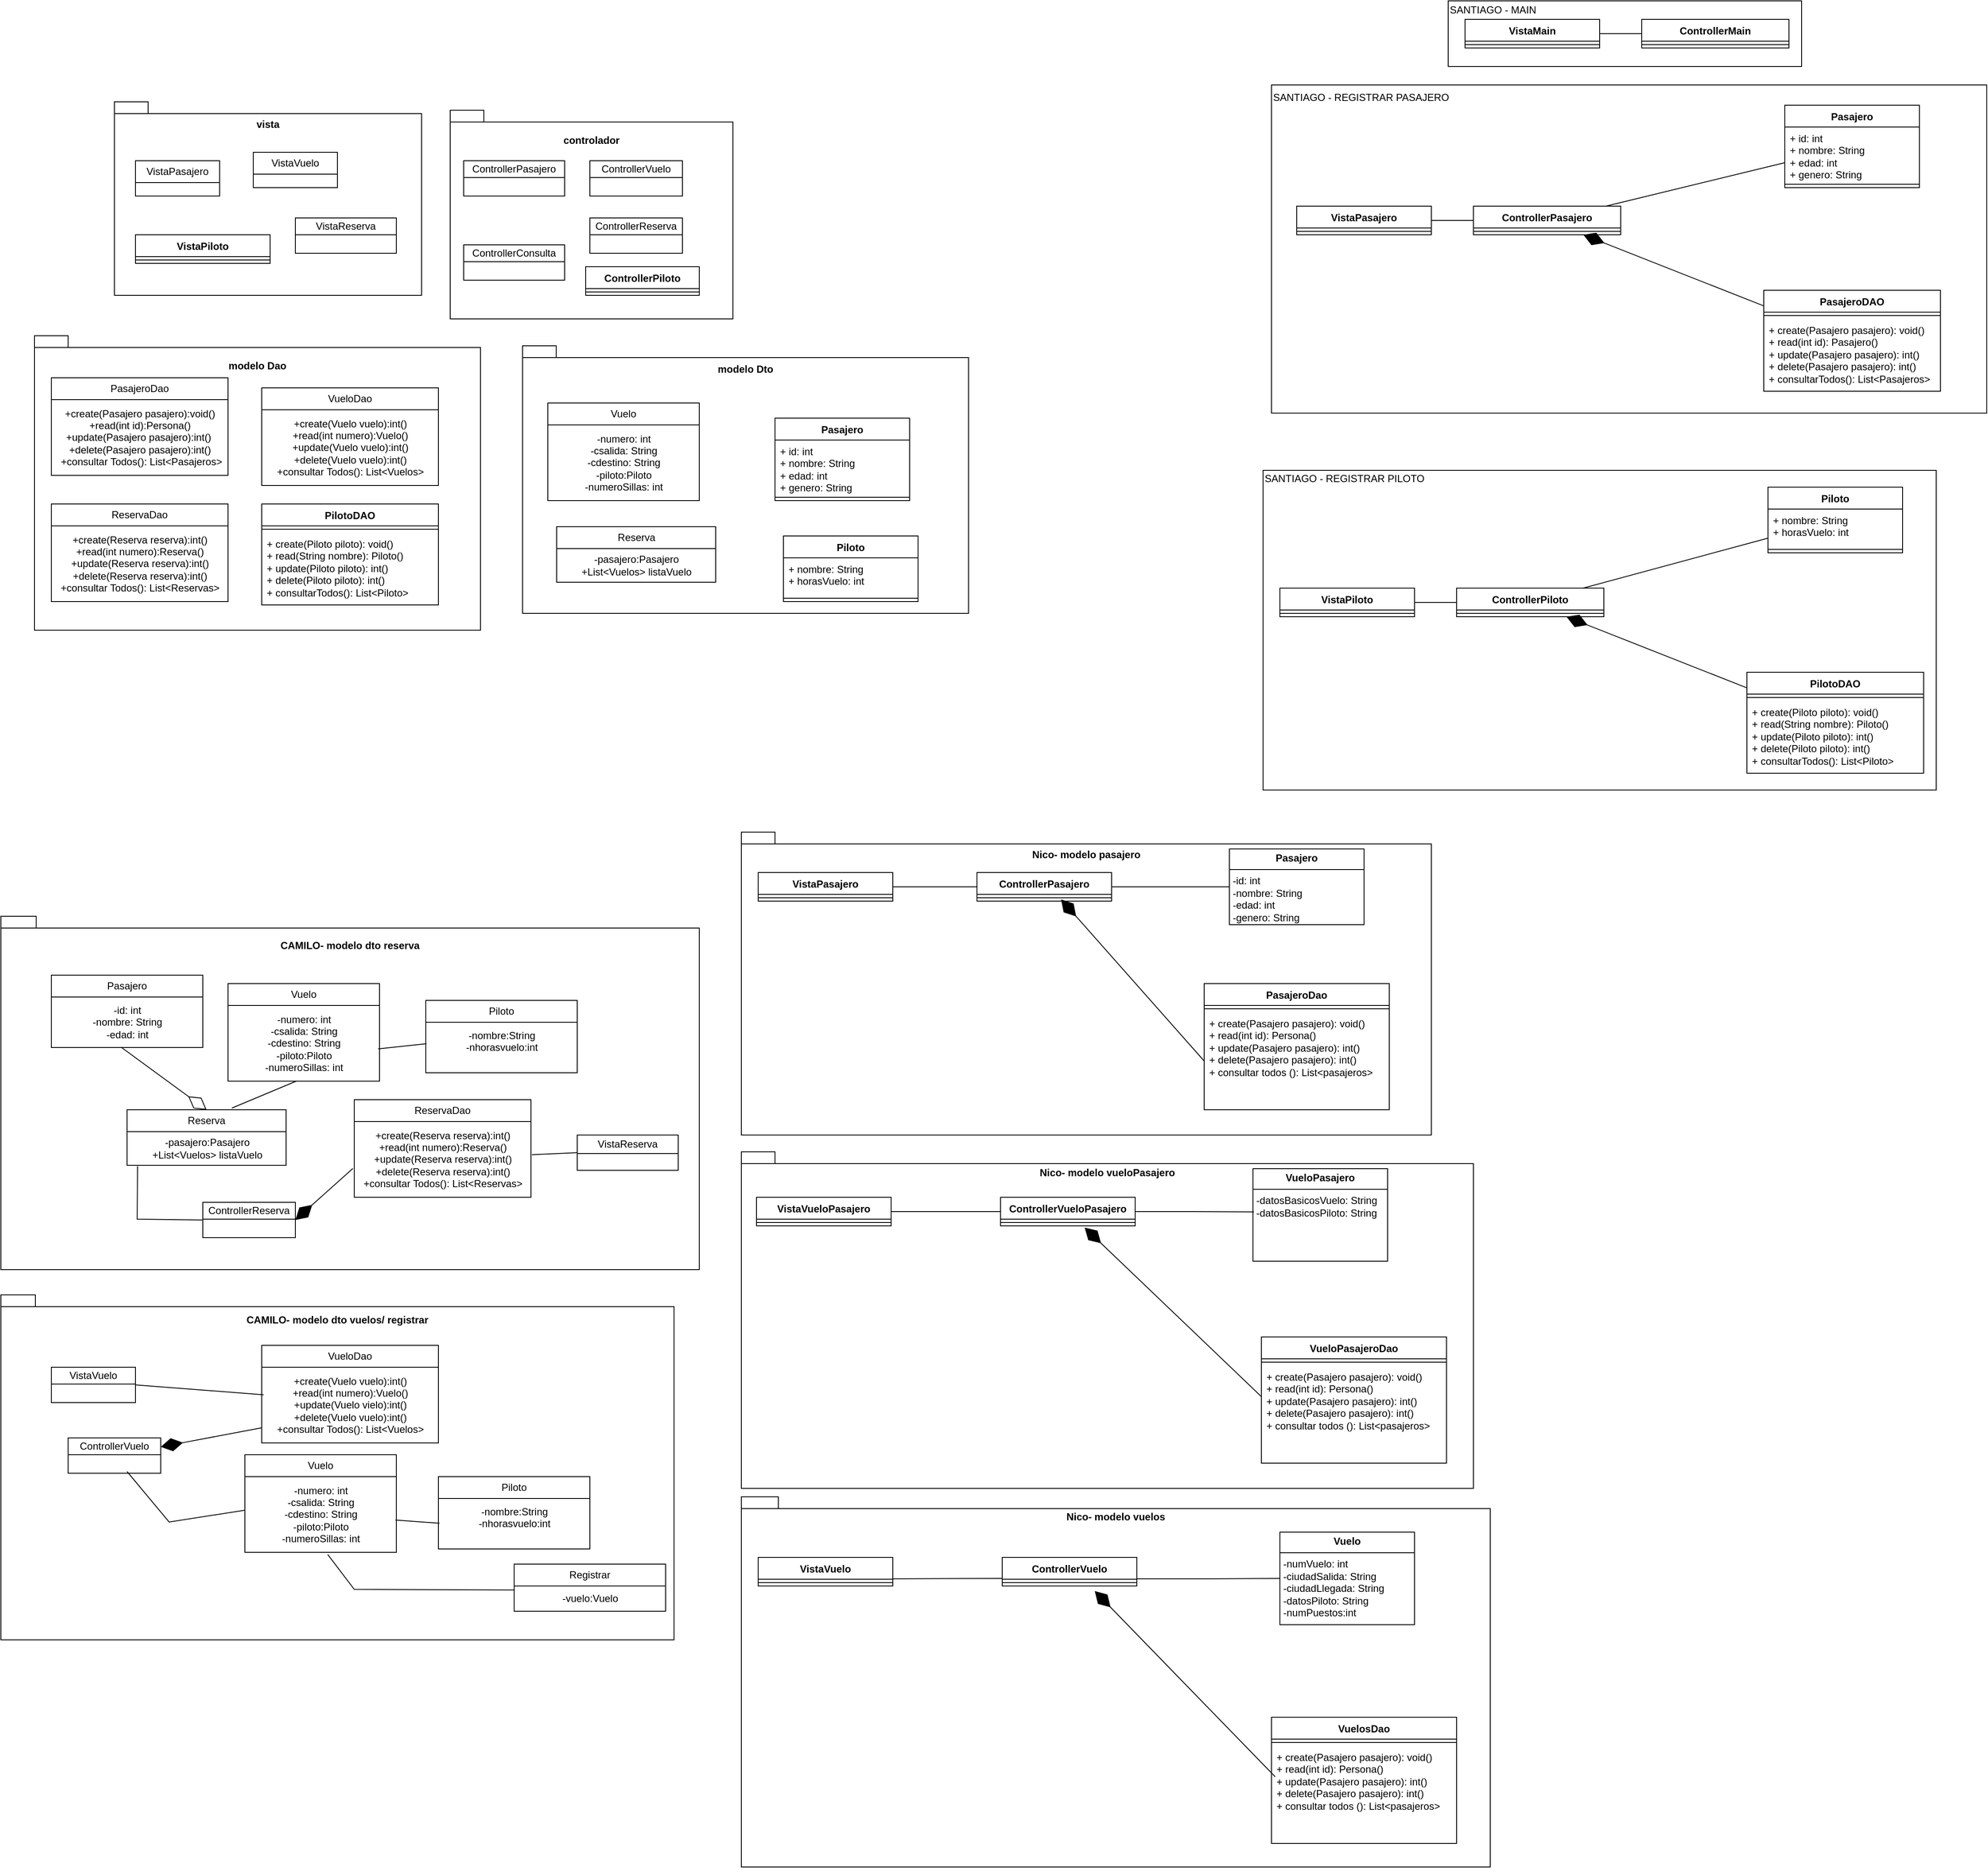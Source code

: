 <mxfile version="24.7.17">
  <diagram name="Página-1" id="D2b43SD90iTzMDB2sd6u">
    <mxGraphModel dx="1313" dy="4293" grid="1" gridSize="10" guides="1" tooltips="1" connect="1" arrows="1" fold="1" page="1" pageScale="1" pageWidth="827" pageHeight="1169" background="#ffffff" math="0" shadow="0">
      <root>
        <mxCell id="0" />
        <mxCell id="1" parent="0" />
        <mxCell id="MU1d6jEA0dqG21eY0ADC-1" value="vista&lt;div&gt;&lt;br&gt;&lt;/div&gt;&lt;div&gt;&lt;br&gt;&lt;/div&gt;&lt;div&gt;&lt;br&gt;&lt;/div&gt;&lt;div&gt;&lt;br&gt;&lt;/div&gt;&lt;div&gt;&lt;br&gt;&lt;/div&gt;&lt;div&gt;&lt;br&gt;&lt;/div&gt;&lt;div&gt;&lt;br&gt;&lt;/div&gt;&lt;div&gt;&lt;br&gt;&lt;/div&gt;&lt;div&gt;&lt;br&gt;&lt;/div&gt;&lt;div&gt;&lt;br&gt;&lt;/div&gt;&lt;div&gt;&lt;br&gt;&lt;/div&gt;&lt;div&gt;&lt;br&gt;&lt;/div&gt;&lt;div&gt;&lt;br&gt;&lt;/div&gt;" style="shape=folder;fontStyle=1;spacingTop=10;tabWidth=40;tabHeight=14;tabPosition=left;html=1;whiteSpace=wrap;" parent="1" vertex="1">
          <mxGeometry x="155" y="-3298" width="365" height="230" as="geometry" />
        </mxCell>
        <mxCell id="MU1d6jEA0dqG21eY0ADC-3" value="VistaPasajero" style="swimlane;fontStyle=0;childLayout=stackLayout;horizontal=1;startSize=26;fillColor=none;horizontalStack=0;resizeParent=1;resizeParentMax=0;resizeLast=0;collapsible=1;marginBottom=0;whiteSpace=wrap;html=1;" parent="1" vertex="1">
          <mxGeometry x="180" y="-3228" width="100" height="42" as="geometry" />
        </mxCell>
        <mxCell id="MU1d6jEA0dqG21eY0ADC-7" value="VistaVuelo" style="swimlane;fontStyle=0;childLayout=stackLayout;horizontal=1;startSize=26;fillColor=none;horizontalStack=0;resizeParent=1;resizeParentMax=0;resizeLast=0;collapsible=1;marginBottom=0;whiteSpace=wrap;html=1;" parent="1" vertex="1">
          <mxGeometry x="320" y="-3238" width="100" height="42" as="geometry" />
        </mxCell>
        <mxCell id="MU1d6jEA0dqG21eY0ADC-9" style="edgeStyle=orthogonalEdgeStyle;rounded=0;orthogonalLoop=1;jettySize=auto;html=1;exitX=0.5;exitY=1;exitDx=0;exitDy=0;exitPerimeter=0;" parent="1" source="MU1d6jEA0dqG21eY0ADC-1" target="MU1d6jEA0dqG21eY0ADC-1" edge="1">
          <mxGeometry relative="1" as="geometry" />
        </mxCell>
        <mxCell id="MU1d6jEA0dqG21eY0ADC-10" value="controlador&lt;br&gt;&lt;div&gt;&lt;br&gt;&lt;/div&gt;&lt;div&gt;&lt;br&gt;&lt;/div&gt;&lt;div&gt;&lt;br&gt;&lt;/div&gt;&lt;div&gt;&lt;br&gt;&lt;/div&gt;&lt;div&gt;&lt;br&gt;&lt;/div&gt;&lt;div&gt;&lt;br&gt;&lt;/div&gt;&lt;div&gt;&lt;br&gt;&lt;/div&gt;&lt;div&gt;&lt;br&gt;&lt;/div&gt;&lt;div&gt;&lt;br&gt;&lt;/div&gt;&lt;div&gt;&lt;br&gt;&lt;/div&gt;&lt;div&gt;&lt;br&gt;&lt;/div&gt;&lt;div&gt;&lt;br&gt;&lt;/div&gt;&lt;div&gt;&lt;br&gt;&lt;/div&gt;" style="shape=folder;fontStyle=1;spacingTop=10;tabWidth=40;tabHeight=14;tabPosition=left;html=1;whiteSpace=wrap;" parent="1" vertex="1">
          <mxGeometry x="554" y="-3288" width="336" height="248" as="geometry" />
        </mxCell>
        <mxCell id="MU1d6jEA0dqG21eY0ADC-11" value="ControllerConsulta" style="swimlane;fontStyle=0;childLayout=stackLayout;horizontal=1;startSize=20;fillColor=none;horizontalStack=0;resizeParent=1;resizeParentMax=0;resizeLast=0;collapsible=1;marginBottom=0;whiteSpace=wrap;html=1;" parent="1" vertex="1">
          <mxGeometry x="570" y="-3128" width="120" height="42" as="geometry" />
        </mxCell>
        <mxCell id="MU1d6jEA0dqG21eY0ADC-13" value="ControllerReserva" style="swimlane;fontStyle=0;childLayout=stackLayout;horizontal=1;startSize=20;fillColor=none;horizontalStack=0;resizeParent=1;resizeParentMax=0;resizeLast=0;collapsible=1;marginBottom=0;whiteSpace=wrap;html=1;" parent="1" vertex="1">
          <mxGeometry x="720" y="-3160" width="110" height="42" as="geometry" />
        </mxCell>
        <mxCell id="MU1d6jEA0dqG21eY0ADC-14" value="&lt;div&gt;modelo Dao&lt;/div&gt;&lt;div&gt;&lt;br&gt;&lt;/div&gt;&lt;div&gt;&lt;br&gt;&lt;/div&gt;&lt;div&gt;&lt;br&gt;&lt;/div&gt;&lt;div&gt;&lt;br&gt;&lt;/div&gt;&lt;div&gt;&lt;br&gt;&lt;/div&gt;&lt;div&gt;&lt;br&gt;&lt;/div&gt;&lt;div&gt;&lt;br&gt;&lt;/div&gt;&lt;div&gt;&lt;br&gt;&lt;/div&gt;&lt;div&gt;&lt;br&gt;&lt;/div&gt;&lt;div&gt;&lt;br&gt;&lt;/div&gt;&lt;div&gt;&lt;br&gt;&lt;/div&gt;&lt;div&gt;&lt;br&gt;&lt;/div&gt;&lt;div&gt;&lt;br&gt;&lt;/div&gt;&lt;div&gt;&lt;br&gt;&lt;/div&gt;&lt;div&gt;&lt;br&gt;&lt;/div&gt;&lt;div&gt;&lt;br&gt;&lt;/div&gt;&lt;div&gt;&lt;br&gt;&lt;/div&gt;&lt;div&gt;&lt;br&gt;&lt;/div&gt;&lt;div&gt;&lt;br&gt;&lt;/div&gt;&lt;div&gt;&lt;br&gt;&lt;/div&gt;" style="shape=folder;fontStyle=1;spacingTop=10;tabWidth=40;tabHeight=14;tabPosition=left;html=1;whiteSpace=wrap;" parent="1" vertex="1">
          <mxGeometry x="60" y="-3020" width="530" height="350" as="geometry" />
        </mxCell>
        <mxCell id="MU1d6jEA0dqG21eY0ADC-15" value="PasajeroDao" style="swimlane;fontStyle=0;childLayout=stackLayout;horizontal=1;startSize=26;fillColor=none;horizontalStack=0;resizeParent=1;resizeParentMax=0;resizeLast=0;collapsible=1;marginBottom=0;whiteSpace=wrap;html=1;" parent="1" vertex="1">
          <mxGeometry x="80" y="-2970" width="210" height="116" as="geometry" />
        </mxCell>
        <mxCell id="MU1d6jEA0dqG21eY0ADC-16" value="+create(Pasajero pasajero):void()&lt;div&gt;&amp;nbsp;+read(int id):Persona()&amp;nbsp;&lt;/div&gt;&lt;div&gt;+update(Pasajero pasajero):int()&amp;nbsp;&lt;/div&gt;&lt;div&gt;+delete(Pasajero pasajero):int()&lt;/div&gt;&lt;div&gt;&amp;nbsp;+consultar Todos(): List&amp;lt;Pasajeros&amp;gt;&lt;/div&gt;" style="text;html=1;align=center;verticalAlign=middle;resizable=0;points=[];autosize=1;strokeColor=none;fillColor=none;" parent="MU1d6jEA0dqG21eY0ADC-15" vertex="1">
          <mxGeometry y="26" width="210" height="90" as="geometry" />
        </mxCell>
        <mxCell id="MU1d6jEA0dqG21eY0ADC-17" value="VueloDao" style="swimlane;fontStyle=0;childLayout=stackLayout;horizontal=1;startSize=26;fillColor=none;horizontalStack=0;resizeParent=1;resizeParentMax=0;resizeLast=0;collapsible=1;marginBottom=0;whiteSpace=wrap;html=1;" parent="1" vertex="1">
          <mxGeometry x="330" y="-2958" width="210" height="116" as="geometry" />
        </mxCell>
        <mxCell id="MU1d6jEA0dqG21eY0ADC-18" value="&lt;div&gt;+create(Vuelo vuelo):int()&lt;/div&gt;&lt;div&gt;+read(int numero):Vuelo()&lt;/div&gt;&lt;div&gt;+update(Vuelo vuelo):int()&lt;/div&gt;&lt;div&gt;+delete(Vuelo vuelo):int()&lt;/div&gt;&lt;div&gt;+consultar Todos(): List&amp;lt;Vuelos&amp;gt;&lt;/div&gt;" style="text;html=1;align=center;verticalAlign=middle;resizable=0;points=[];autosize=1;strokeColor=none;fillColor=none;" parent="MU1d6jEA0dqG21eY0ADC-17" vertex="1">
          <mxGeometry y="26" width="210" height="90" as="geometry" />
        </mxCell>
        <mxCell id="MU1d6jEA0dqG21eY0ADC-19" value="&lt;div&gt;CAMILO- modelo dto reserva&lt;/div&gt;&lt;div&gt;&lt;br&gt;&lt;/div&gt;&lt;div&gt;&lt;br&gt;&lt;/div&gt;&lt;div&gt;&lt;br&gt;&lt;/div&gt;&lt;div&gt;&lt;br&gt;&lt;/div&gt;&lt;div&gt;&lt;br&gt;&lt;/div&gt;&lt;div&gt;&lt;br&gt;&lt;/div&gt;&lt;div&gt;&lt;br&gt;&lt;/div&gt;&lt;div&gt;&lt;br&gt;&lt;/div&gt;&lt;div&gt;&lt;br&gt;&lt;/div&gt;&lt;div&gt;&lt;br&gt;&lt;/div&gt;&lt;div&gt;&lt;br&gt;&lt;/div&gt;&lt;div&gt;&lt;br&gt;&lt;/div&gt;&lt;div&gt;&lt;br&gt;&lt;/div&gt;&lt;div&gt;&lt;br&gt;&lt;/div&gt;&lt;div&gt;&lt;br&gt;&lt;/div&gt;&lt;div&gt;&lt;br&gt;&lt;/div&gt;&lt;div&gt;&lt;br&gt;&lt;/div&gt;&lt;div&gt;&lt;br&gt;&lt;/div&gt;&lt;div&gt;&lt;br&gt;&lt;/div&gt;&lt;div&gt;&lt;br&gt;&lt;/div&gt;&lt;div&gt;&lt;br&gt;&lt;/div&gt;&lt;div&gt;&lt;br&gt;&lt;/div&gt;&lt;div&gt;&lt;br&gt;&lt;/div&gt;&lt;div&gt;&lt;br&gt;&lt;/div&gt;&lt;div&gt;&lt;br&gt;&lt;/div&gt;" style="shape=folder;fontStyle=1;spacingTop=10;tabWidth=40;tabHeight=14;tabPosition=left;html=1;whiteSpace=wrap;" parent="1" vertex="1">
          <mxGeometry x="20" y="-2330" width="830" height="420" as="geometry" />
        </mxCell>
        <mxCell id="MU1d6jEA0dqG21eY0ADC-21" value="Pasajero" style="swimlane;fontStyle=0;childLayout=stackLayout;horizontal=1;startSize=26;fillColor=none;horizontalStack=0;resizeParent=1;resizeParentMax=0;resizeLast=0;collapsible=1;marginBottom=0;whiteSpace=wrap;html=1;" parent="1" vertex="1">
          <mxGeometry x="80" y="-2260" width="180" height="86" as="geometry" />
        </mxCell>
        <mxCell id="MU1d6jEA0dqG21eY0ADC-20" value="-id: int&lt;div&gt;-nombre: String&lt;/div&gt;&lt;div&gt;-edad: int&lt;/div&gt;" style="text;html=1;align=center;verticalAlign=middle;resizable=0;points=[];autosize=1;strokeColor=none;fillColor=none;" parent="MU1d6jEA0dqG21eY0ADC-21" vertex="1">
          <mxGeometry y="26" width="180" height="60" as="geometry" />
        </mxCell>
        <mxCell id="MU1d6jEA0dqG21eY0ADC-22" value="Vuelo" style="swimlane;fontStyle=0;childLayout=stackLayout;horizontal=1;startSize=26;fillColor=none;horizontalStack=0;resizeParent=1;resizeParentMax=0;resizeLast=0;collapsible=1;marginBottom=0;whiteSpace=wrap;html=1;" parent="1" vertex="1">
          <mxGeometry x="290" y="-2250" width="180" height="116" as="geometry" />
        </mxCell>
        <mxCell id="MU1d6jEA0dqG21eY0ADC-23" value="-numero: int&lt;div&gt;-csalida: String&lt;br&gt;&lt;div&gt;-cdestino: String&lt;/div&gt;&lt;div&gt;&lt;span style=&quot;background-color: initial;&quot;&gt;-piloto:Piloto&lt;/span&gt;&lt;/div&gt;&lt;div&gt;&lt;span style=&quot;background-color: initial;&quot;&gt;-numeroSillas: int&lt;/span&gt;&lt;/div&gt;&lt;/div&gt;" style="text;html=1;align=center;verticalAlign=middle;resizable=0;points=[];autosize=1;strokeColor=none;fillColor=none;" parent="MU1d6jEA0dqG21eY0ADC-22" vertex="1">
          <mxGeometry y="26" width="180" height="90" as="geometry" />
        </mxCell>
        <mxCell id="MU1d6jEA0dqG21eY0ADC-24" value="Reserva" style="swimlane;fontStyle=0;childLayout=stackLayout;horizontal=1;startSize=26;fillColor=none;horizontalStack=0;resizeParent=1;resizeParentMax=0;resizeLast=0;collapsible=1;marginBottom=0;whiteSpace=wrap;html=1;" parent="1" vertex="1">
          <mxGeometry x="170" y="-2100" width="189" height="66" as="geometry" />
        </mxCell>
        <mxCell id="MU1d6jEA0dqG21eY0ADC-25" value="-pasajero:Pasajero&lt;div&gt;+&lt;span style=&quot;background-color: initial;&quot;&gt;List&amp;lt;Vuelos&amp;gt; listaVuelo&lt;/span&gt;&lt;/div&gt;" style="text;html=1;align=center;verticalAlign=middle;resizable=0;points=[];autosize=1;strokeColor=none;fillColor=none;" parent="MU1d6jEA0dqG21eY0ADC-24" vertex="1">
          <mxGeometry y="26" width="189" height="40" as="geometry" />
        </mxCell>
        <mxCell id="MU1d6jEA0dqG21eY0ADC-27" value="" style="endArrow=diamondThin;endFill=0;endSize=24;html=1;rounded=0;entryX=0.5;entryY=0;entryDx=0;entryDy=0;exitX=0.46;exitY=0.992;exitDx=0;exitDy=0;exitPerimeter=0;" parent="1" source="MU1d6jEA0dqG21eY0ADC-20" target="MU1d6jEA0dqG21eY0ADC-24" edge="1">
          <mxGeometry width="160" relative="1" as="geometry">
            <mxPoint x="180" y="-2170" as="sourcePoint" />
            <mxPoint x="240" y="-2130" as="targetPoint" />
          </mxGeometry>
        </mxCell>
        <mxCell id="MU1d6jEA0dqG21eY0ADC-29" value="" style="endArrow=none;html=1;rounded=0;exitX=0.659;exitY=-0.03;exitDx=0;exitDy=0;exitPerimeter=0;entryX=0.45;entryY=1;entryDx=0;entryDy=0;entryPerimeter=0;" parent="1" source="MU1d6jEA0dqG21eY0ADC-24" target="MU1d6jEA0dqG21eY0ADC-23" edge="1">
          <mxGeometry width="50" height="50" relative="1" as="geometry">
            <mxPoint x="340" y="-2090" as="sourcePoint" />
            <mxPoint x="390" y="-2140" as="targetPoint" />
          </mxGeometry>
        </mxCell>
        <mxCell id="MU1d6jEA0dqG21eY0ADC-37" value="ControllerPasajero" style="swimlane;fontStyle=0;childLayout=stackLayout;horizontal=1;startSize=20;fillColor=none;horizontalStack=0;resizeParent=1;resizeParentMax=0;resizeLast=0;collapsible=1;marginBottom=0;whiteSpace=wrap;html=1;" parent="1" vertex="1">
          <mxGeometry x="570" y="-3228" width="120" height="42" as="geometry" />
        </mxCell>
        <mxCell id="wlKA28R3TqyM8i0Oc9jU-1" value="SANTIAGO - REGISTRAR PASAJERO&lt;div&gt;&lt;br&gt;&lt;/div&gt;&lt;div&gt;&lt;br&gt;&lt;/div&gt;&lt;div&gt;&lt;br&gt;&lt;/div&gt;&lt;div&gt;&lt;br&gt;&lt;/div&gt;&lt;div&gt;&lt;br&gt;&lt;/div&gt;&lt;div&gt;&lt;br&gt;&lt;/div&gt;&lt;div&gt;&lt;br&gt;&lt;/div&gt;&lt;div&gt;&lt;br&gt;&lt;/div&gt;&lt;div&gt;&lt;br&gt;&lt;/div&gt;&lt;div&gt;&lt;br&gt;&lt;/div&gt;&lt;div&gt;&lt;br&gt;&lt;/div&gt;&lt;div&gt;&lt;br&gt;&lt;/div&gt;&lt;div&gt;&lt;br&gt;&lt;/div&gt;&lt;div&gt;&lt;br&gt;&lt;/div&gt;&lt;div&gt;&lt;br&gt;&lt;/div&gt;&lt;div&gt;&lt;br&gt;&lt;/div&gt;&lt;div&gt;&lt;br&gt;&lt;/div&gt;&lt;div&gt;&lt;br&gt;&lt;/div&gt;&lt;div&gt;&lt;br&gt;&lt;/div&gt;&lt;div&gt;&lt;br&gt;&lt;/div&gt;&lt;div&gt;&lt;br&gt;&lt;/div&gt;&lt;div&gt;&lt;br&gt;&lt;/div&gt;&lt;div&gt;&lt;br&gt;&lt;/div&gt;&lt;div&gt;&lt;br&gt;&lt;/div&gt;&lt;div&gt;&lt;br&gt;&lt;/div&gt;" style="html=1;whiteSpace=wrap;align=left;" parent="1" vertex="1">
          <mxGeometry x="1530" y="-3318" width="850" height="390" as="geometry" />
        </mxCell>
        <mxCell id="wlKA28R3TqyM8i0Oc9jU-2" value="VistaPasajero" style="swimlane;fontStyle=1;align=center;verticalAlign=top;childLayout=stackLayout;horizontal=1;startSize=26;horizontalStack=0;resizeParent=1;resizeParentMax=0;resizeLast=0;collapsible=1;marginBottom=0;whiteSpace=wrap;html=1;" parent="1" vertex="1">
          <mxGeometry x="1560" y="-3174" width="160" height="34" as="geometry" />
        </mxCell>
        <mxCell id="wlKA28R3TqyM8i0Oc9jU-4" value="" style="line;strokeWidth=1;fillColor=none;align=left;verticalAlign=middle;spacingTop=-1;spacingLeft=3;spacingRight=3;rotatable=0;labelPosition=right;points=[];portConstraint=eastwest;strokeColor=inherit;" parent="wlKA28R3TqyM8i0Oc9jU-2" vertex="1">
          <mxGeometry y="26" width="160" height="8" as="geometry" />
        </mxCell>
        <mxCell id="HE2f6J4UmbR49Z0aNWVk-1" value="&lt;div&gt;&lt;div&gt;CAMILO- modelo dto vuelos/ registrar&lt;/div&gt;&lt;div&gt;&lt;br&gt;&lt;/div&gt;&lt;div&gt;&lt;br&gt;&lt;/div&gt;&lt;div&gt;&lt;br&gt;&lt;/div&gt;&lt;div&gt;&lt;br&gt;&lt;/div&gt;&lt;div&gt;&lt;br&gt;&lt;/div&gt;&lt;div&gt;&lt;br&gt;&lt;/div&gt;&lt;div&gt;&lt;br&gt;&lt;/div&gt;&lt;div&gt;&lt;br&gt;&lt;/div&gt;&lt;div&gt;&lt;br&gt;&lt;/div&gt;&lt;div&gt;&lt;br&gt;&lt;/div&gt;&lt;div&gt;&lt;br&gt;&lt;/div&gt;&lt;div&gt;&lt;br&gt;&lt;/div&gt;&lt;div&gt;&lt;br&gt;&lt;/div&gt;&lt;div&gt;&lt;br&gt;&lt;/div&gt;&lt;div&gt;&lt;br&gt;&lt;/div&gt;&lt;div&gt;&lt;br&gt;&lt;/div&gt;&lt;div&gt;&lt;br&gt;&lt;/div&gt;&lt;div&gt;&lt;br&gt;&lt;/div&gt;&lt;div&gt;&lt;br&gt;&lt;/div&gt;&lt;div&gt;&lt;br&gt;&lt;/div&gt;&lt;div&gt;&lt;br&gt;&lt;/div&gt;&lt;div&gt;&lt;br&gt;&lt;/div&gt;&lt;div&gt;&lt;br&gt;&lt;/div&gt;&lt;div&gt;&lt;br&gt;&lt;/div&gt;&lt;div&gt;&lt;br&gt;&lt;/div&gt;&lt;/div&gt;" style="shape=folder;fontStyle=1;spacingTop=10;tabWidth=40;tabHeight=14;tabPosition=left;html=1;whiteSpace=wrap;" parent="1" vertex="1">
          <mxGeometry x="20" y="-1880" width="800" height="410" as="geometry" />
        </mxCell>
        <mxCell id="HE2f6J4UmbR49Z0aNWVk-5" value="VueloDao" style="swimlane;fontStyle=0;childLayout=stackLayout;horizontal=1;startSize=26;fillColor=none;horizontalStack=0;resizeParent=1;resizeParentMax=0;resizeLast=0;collapsible=1;marginBottom=0;whiteSpace=wrap;html=1;" parent="1" vertex="1">
          <mxGeometry x="330" y="-1820" width="210" height="116" as="geometry" />
        </mxCell>
        <mxCell id="HE2f6J4UmbR49Z0aNWVk-6" value="&lt;div&gt;+create(Vuelo vuelo):int()&lt;/div&gt;&lt;div&gt;+read(int numero):Vuelo()&lt;/div&gt;&lt;div&gt;+update(Vuelo vielo):int()&lt;/div&gt;&lt;div&gt;+delete(Vuelo vuelo):int()&lt;/div&gt;&lt;div&gt;+consultar Todos(): List&amp;lt;Vuelos&amp;gt;&lt;/div&gt;" style="text;html=1;align=center;verticalAlign=middle;resizable=0;points=[];autosize=1;strokeColor=none;fillColor=none;" parent="HE2f6J4UmbR49Z0aNWVk-5" vertex="1">
          <mxGeometry y="26" width="210" height="90" as="geometry" />
        </mxCell>
        <mxCell id="HE2f6J4UmbR49Z0aNWVk-7" value="Vuelo" style="swimlane;fontStyle=0;childLayout=stackLayout;horizontal=1;startSize=26;fillColor=none;horizontalStack=0;resizeParent=1;resizeParentMax=0;resizeLast=0;collapsible=1;marginBottom=0;whiteSpace=wrap;html=1;" parent="1" vertex="1">
          <mxGeometry x="310" y="-1690" width="180" height="116" as="geometry" />
        </mxCell>
        <mxCell id="HE2f6J4UmbR49Z0aNWVk-8" value="-numero: int&lt;div&gt;-csalida: String&lt;br&gt;&lt;div&gt;-cdestino: String&lt;/div&gt;&lt;div&gt;&lt;span style=&quot;background-color: initial;&quot;&gt;-piloto:Piloto&lt;/span&gt;&lt;/div&gt;&lt;div&gt;&lt;span style=&quot;background-color: initial;&quot;&gt;-numeroSillas: int&lt;/span&gt;&lt;/div&gt;&lt;/div&gt;" style="text;html=1;align=center;verticalAlign=middle;resizable=0;points=[];autosize=1;strokeColor=none;fillColor=none;" parent="HE2f6J4UmbR49Z0aNWVk-7" vertex="1">
          <mxGeometry y="26" width="180" height="90" as="geometry" />
        </mxCell>
        <mxCell id="HE2f6J4UmbR49Z0aNWVk-9" value="Registrar" style="swimlane;fontStyle=0;childLayout=stackLayout;horizontal=1;startSize=26;fillColor=none;horizontalStack=0;resizeParent=1;resizeParentMax=0;resizeLast=0;collapsible=1;marginBottom=0;whiteSpace=wrap;html=1;" parent="1" vertex="1">
          <mxGeometry x="630" y="-1560" width="180" height="56" as="geometry" />
        </mxCell>
        <mxCell id="HE2f6J4UmbR49Z0aNWVk-10" value="-vuelo:Vuelo" style="text;html=1;align=center;verticalAlign=middle;resizable=0;points=[];autosize=1;strokeColor=none;fillColor=none;" parent="HE2f6J4UmbR49Z0aNWVk-9" vertex="1">
          <mxGeometry y="26" width="180" height="30" as="geometry" />
        </mxCell>
        <mxCell id="HE2f6J4UmbR49Z0aNWVk-12" value="Piloto" style="swimlane;fontStyle=0;childLayout=stackLayout;horizontal=1;startSize=26;fillColor=none;horizontalStack=0;resizeParent=1;resizeParentMax=0;resizeLast=0;collapsible=1;marginBottom=0;whiteSpace=wrap;html=1;" parent="1" vertex="1">
          <mxGeometry x="540" y="-1664" width="180" height="86" as="geometry" />
        </mxCell>
        <mxCell id="HE2f6J4UmbR49Z0aNWVk-13" value="-nombre:String&lt;div&gt;-nhorasvuelo:int&lt;div&gt;&lt;br&gt;&lt;/div&gt;&lt;/div&gt;" style="text;html=1;align=center;verticalAlign=middle;resizable=0;points=[];autosize=1;strokeColor=none;fillColor=none;" parent="HE2f6J4UmbR49Z0aNWVk-12" vertex="1">
          <mxGeometry y="26" width="180" height="60" as="geometry" />
        </mxCell>
        <mxCell id="HE2f6J4UmbR49Z0aNWVk-14" value="" style="endArrow=none;html=1;rounded=0;exitX=0.994;exitY=0.574;exitDx=0;exitDy=0;exitPerimeter=0;entryX=0.007;entryY=0.49;entryDx=0;entryDy=0;entryPerimeter=0;" parent="1" source="HE2f6J4UmbR49Z0aNWVk-8" target="HE2f6J4UmbR49Z0aNWVk-13" edge="1">
          <mxGeometry width="50" height="50" relative="1" as="geometry">
            <mxPoint x="354" y="-1587" as="sourcePoint" />
            <mxPoint x="430" y="-1649" as="targetPoint" />
            <Array as="points" />
          </mxGeometry>
        </mxCell>
        <mxCell id="HE2f6J4UmbR49Z0aNWVk-15" value="Piloto" style="swimlane;fontStyle=0;childLayout=stackLayout;horizontal=1;startSize=26;fillColor=none;horizontalStack=0;resizeParent=1;resizeParentMax=0;resizeLast=0;collapsible=1;marginBottom=0;whiteSpace=wrap;html=1;" parent="1" vertex="1">
          <mxGeometry x="525" y="-2230" width="180" height="86" as="geometry" />
        </mxCell>
        <mxCell id="HE2f6J4UmbR49Z0aNWVk-16" value="-nombre:String&lt;div&gt;-nhorasvuelo:int&lt;div&gt;&lt;br&gt;&lt;/div&gt;&lt;/div&gt;" style="text;html=1;align=center;verticalAlign=middle;resizable=0;points=[];autosize=1;strokeColor=none;fillColor=none;" parent="HE2f6J4UmbR49Z0aNWVk-15" vertex="1">
          <mxGeometry y="26" width="180" height="60" as="geometry" />
        </mxCell>
        <mxCell id="HE2f6J4UmbR49Z0aNWVk-17" value="" style="endArrow=none;html=1;rounded=0;exitX=0.991;exitY=0.573;exitDx=0;exitDy=0;exitPerimeter=0;entryX=0.004;entryY=0.425;entryDx=0;entryDy=0;entryPerimeter=0;" parent="1" source="MU1d6jEA0dqG21eY0ADC-23" target="HE2f6J4UmbR49Z0aNWVk-16" edge="1">
          <mxGeometry width="50" height="50" relative="1" as="geometry">
            <mxPoint x="305" y="-2092" as="sourcePoint" />
            <mxPoint x="381" y="-2124" as="targetPoint" />
          </mxGeometry>
        </mxCell>
        <mxCell id="HE2f6J4UmbR49Z0aNWVk-18" value="" style="endArrow=none;html=1;rounded=0;exitX=0.547;exitY=1.029;exitDx=0;exitDy=0;exitPerimeter=0;entryX=0.004;entryY=0.16;entryDx=0;entryDy=0;entryPerimeter=0;" parent="1" source="HE2f6J4UmbR49Z0aNWVk-8" target="HE2f6J4UmbR49Z0aNWVk-10" edge="1">
          <mxGeometry width="50" height="50" relative="1" as="geometry">
            <mxPoint x="549" y="-1692" as="sourcePoint" />
            <mxPoint x="609" y="-1683" as="targetPoint" />
            <Array as="points">
              <mxPoint x="440" y="-1530" />
            </Array>
          </mxGeometry>
        </mxCell>
        <mxCell id="HE2f6J4UmbR49Z0aNWVk-19" value="ControllerVuelo" style="swimlane;fontStyle=0;childLayout=stackLayout;horizontal=1;startSize=20;fillColor=none;horizontalStack=0;resizeParent=1;resizeParentMax=0;resizeLast=0;collapsible=1;marginBottom=0;whiteSpace=wrap;html=1;" parent="1" vertex="1">
          <mxGeometry x="100" y="-1710" width="110" height="42" as="geometry" />
        </mxCell>
        <mxCell id="HE2f6J4UmbR49Z0aNWVk-20" value="VistaVuelo" style="swimlane;fontStyle=0;childLayout=stackLayout;horizontal=1;startSize=20;fillColor=none;horizontalStack=0;resizeParent=1;resizeParentMax=0;resizeLast=0;collapsible=1;marginBottom=0;whiteSpace=wrap;html=1;" parent="1" vertex="1">
          <mxGeometry x="80" y="-1794" width="100" height="42" as="geometry" />
        </mxCell>
        <mxCell id="HE2f6J4UmbR49Z0aNWVk-21" value="" style="endArrow=diamondThin;endFill=1;endSize=24;html=1;rounded=0;exitX=0;exitY=0.8;exitDx=0;exitDy=0;exitPerimeter=0;" parent="1" source="HE2f6J4UmbR49Z0aNWVk-6" target="HE2f6J4UmbR49Z0aNWVk-19" edge="1">
          <mxGeometry width="160" relative="1" as="geometry">
            <mxPoint x="270" y="-1640" as="sourcePoint" />
            <mxPoint x="430" y="-1640" as="targetPoint" />
          </mxGeometry>
        </mxCell>
        <mxCell id="HE2f6J4UmbR49Z0aNWVk-22" value="" style="endArrow=none;html=1;rounded=0;entryX=-0.002;entryY=0.444;entryDx=0;entryDy=0;entryPerimeter=0;" parent="1" target="HE2f6J4UmbR49Z0aNWVk-8" edge="1">
          <mxGeometry width="50" height="50" relative="1" as="geometry">
            <mxPoint x="170" y="-1670" as="sourcePoint" />
            <mxPoint x="609" y="-1683" as="targetPoint" />
            <Array as="points">
              <mxPoint x="220" y="-1610" />
            </Array>
          </mxGeometry>
        </mxCell>
        <mxCell id="HE2f6J4UmbR49Z0aNWVk-23" value="" style="endArrow=none;html=1;rounded=0;exitX=1;exitY=0.5;exitDx=0;exitDy=0;entryX=0.011;entryY=0.364;entryDx=0;entryDy=0;entryPerimeter=0;" parent="1" source="HE2f6J4UmbR49Z0aNWVk-20" target="HE2f6J4UmbR49Z0aNWVk-6" edge="1">
          <mxGeometry width="50" height="50" relative="1" as="geometry">
            <mxPoint x="280" y="-1569" as="sourcePoint" />
            <mxPoint x="370" y="-1704" as="targetPoint" />
            <Array as="points" />
          </mxGeometry>
        </mxCell>
        <mxCell id="HE2f6J4UmbR49Z0aNWVk-26" value="ControllerVuelo" style="swimlane;fontStyle=0;childLayout=stackLayout;horizontal=1;startSize=20;fillColor=none;horizontalStack=0;resizeParent=1;resizeParentMax=0;resizeLast=0;collapsible=1;marginBottom=0;whiteSpace=wrap;html=1;" parent="1" vertex="1">
          <mxGeometry x="720" y="-3228" width="110" height="42" as="geometry" />
        </mxCell>
        <mxCell id="HE2f6J4UmbR49Z0aNWVk-27" value="VistaReserva" style="swimlane;fontStyle=0;childLayout=stackLayout;horizontal=1;startSize=20;fillColor=none;horizontalStack=0;resizeParent=1;resizeParentMax=0;resizeLast=0;collapsible=1;marginBottom=0;whiteSpace=wrap;html=1;" parent="1" vertex="1">
          <mxGeometry x="370" y="-3160" width="120" height="42" as="geometry" />
        </mxCell>
        <mxCell id="HE2f6J4UmbR49Z0aNWVk-28" value="ReservaDao" style="swimlane;fontStyle=0;childLayout=stackLayout;horizontal=1;startSize=26;fillColor=none;horizontalStack=0;resizeParent=1;resizeParentMax=0;resizeLast=0;collapsible=1;marginBottom=0;whiteSpace=wrap;html=1;" parent="1" vertex="1">
          <mxGeometry x="80" y="-2820" width="210" height="116" as="geometry" />
        </mxCell>
        <mxCell id="HE2f6J4UmbR49Z0aNWVk-29" value="&lt;div&gt;+create(Reserva reserva):int()&lt;/div&gt;&lt;div&gt;+read(int numero):Reserva()&lt;/div&gt;&lt;div&gt;+update(Reserva reserva):int()&lt;/div&gt;&lt;div&gt;+delete(Reserva reserva):int()&lt;/div&gt;&lt;div&gt;+consultar Todos(): List&amp;lt;Reservas&amp;gt;&lt;/div&gt;" style="text;html=1;align=center;verticalAlign=middle;resizable=0;points=[];autosize=1;strokeColor=none;fillColor=none;" parent="HE2f6J4UmbR49Z0aNWVk-28" vertex="1">
          <mxGeometry y="26" width="210" height="90" as="geometry" />
        </mxCell>
        <mxCell id="HE2f6J4UmbR49Z0aNWVk-31" value="ControllerReserva" style="swimlane;fontStyle=0;childLayout=stackLayout;horizontal=1;startSize=20;fillColor=none;horizontalStack=0;resizeParent=1;resizeParentMax=0;resizeLast=0;collapsible=1;marginBottom=0;whiteSpace=wrap;html=1;" parent="1" vertex="1">
          <mxGeometry x="260" y="-1990" width="110" height="42" as="geometry" />
        </mxCell>
        <mxCell id="HE2f6J4UmbR49Z0aNWVk-32" value="VistaReserva" style="swimlane;fontStyle=0;childLayout=stackLayout;horizontal=1;startSize=22;fillColor=none;horizontalStack=0;resizeParent=1;resizeParentMax=0;resizeLast=0;collapsible=1;marginBottom=0;whiteSpace=wrap;html=1;" parent="1" vertex="1">
          <mxGeometry x="705" y="-2070" width="120" height="42" as="geometry" />
        </mxCell>
        <mxCell id="HE2f6J4UmbR49Z0aNWVk-33" value="ReservaDao" style="swimlane;fontStyle=0;childLayout=stackLayout;horizontal=1;startSize=26;fillColor=none;horizontalStack=0;resizeParent=1;resizeParentMax=0;resizeLast=0;collapsible=1;marginBottom=0;whiteSpace=wrap;html=1;" parent="1" vertex="1">
          <mxGeometry x="440" y="-2112" width="210" height="116" as="geometry" />
        </mxCell>
        <mxCell id="HE2f6J4UmbR49Z0aNWVk-34" value="&lt;div&gt;+create(Reserva reserva):int()&lt;/div&gt;&lt;div&gt;+read(int numero):Reserva()&lt;/div&gt;&lt;div&gt;+update(Reserva reserva):int()&lt;/div&gt;&lt;div&gt;+delete(Reserva reserva):int()&lt;/div&gt;&lt;div&gt;+consultar Todos(): List&amp;lt;Reservas&amp;gt;&lt;/div&gt;" style="text;html=1;align=center;verticalAlign=middle;resizable=0;points=[];autosize=1;strokeColor=none;fillColor=none;" parent="HE2f6J4UmbR49Z0aNWVk-33" vertex="1">
          <mxGeometry y="26" width="210" height="90" as="geometry" />
        </mxCell>
        <mxCell id="HE2f6J4UmbR49Z0aNWVk-35" value="" style="endArrow=none;html=1;rounded=0;exitX=1.005;exitY=0.438;exitDx=0;exitDy=0;entryX=0;entryY=0.5;entryDx=0;entryDy=0;exitPerimeter=0;" parent="1" source="HE2f6J4UmbR49Z0aNWVk-34" target="HE2f6J4UmbR49Z0aNWVk-32" edge="1">
          <mxGeometry width="50" height="50" relative="1" as="geometry">
            <mxPoint x="1160" y="-2139" as="sourcePoint" />
            <mxPoint x="1312" y="-2121" as="targetPoint" />
            <Array as="points" />
          </mxGeometry>
        </mxCell>
        <mxCell id="HE2f6J4UmbR49Z0aNWVk-36" value="" style="endArrow=none;html=1;rounded=0;entryX=0;entryY=0.5;entryDx=0;entryDy=0;exitX=0.066;exitY=1.027;exitDx=0;exitDy=0;exitPerimeter=0;" parent="1" source="MU1d6jEA0dqG21eY0ADC-25" target="HE2f6J4UmbR49Z0aNWVk-31" edge="1">
          <mxGeometry width="50" height="50" relative="1" as="geometry">
            <mxPoint x="1150" y="-2030" as="sourcePoint" />
            <mxPoint x="1290" y="-1984" as="targetPoint" />
            <Array as="points">
              <mxPoint x="182" y="-1970" />
            </Array>
          </mxGeometry>
        </mxCell>
        <mxCell id="HE2f6J4UmbR49Z0aNWVk-37" value="" style="endArrow=diamondThin;endFill=1;endSize=24;html=1;rounded=0;exitX=-0.008;exitY=0.62;exitDx=0;exitDy=0;exitPerimeter=0;entryX=1;entryY=0.5;entryDx=0;entryDy=0;" parent="1" source="HE2f6J4UmbR49Z0aNWVk-34" target="HE2f6J4UmbR49Z0aNWVk-31" edge="1">
          <mxGeometry width="160" relative="1" as="geometry">
            <mxPoint x="810" y="-2050" as="sourcePoint" />
            <mxPoint x="380" y="-1970" as="targetPoint" />
          </mxGeometry>
        </mxCell>
        <mxCell id="CnqmeAssw7UBXTUBlDev-1" value="&lt;div&gt;&lt;div&gt;Nico- modelo pasajero&lt;/div&gt;&lt;div&gt;&lt;br&gt;&lt;/div&gt;&lt;div&gt;&lt;br&gt;&lt;/div&gt;&lt;div&gt;&lt;br&gt;&lt;/div&gt;&lt;div&gt;&lt;br&gt;&lt;/div&gt;&lt;div&gt;&lt;br&gt;&lt;/div&gt;&lt;div&gt;&lt;br&gt;&lt;/div&gt;&lt;div&gt;&lt;br&gt;&lt;/div&gt;&lt;div&gt;&lt;br&gt;&lt;/div&gt;&lt;div&gt;&lt;br&gt;&lt;/div&gt;&lt;div&gt;&lt;br&gt;&lt;/div&gt;&lt;div&gt;&lt;br&gt;&lt;/div&gt;&lt;div&gt;&lt;br&gt;&lt;/div&gt;&lt;div&gt;&lt;br&gt;&lt;/div&gt;&lt;div&gt;&lt;br&gt;&lt;/div&gt;&lt;div&gt;&lt;br&gt;&lt;/div&gt;&lt;div&gt;&lt;br&gt;&lt;/div&gt;&lt;div&gt;&lt;br&gt;&lt;/div&gt;&lt;div&gt;&lt;br&gt;&lt;/div&gt;&lt;div&gt;&lt;br&gt;&lt;/div&gt;&lt;div&gt;&lt;br&gt;&lt;/div&gt;&lt;div&gt;&lt;br&gt;&lt;/div&gt;&lt;div&gt;&lt;br&gt;&lt;/div&gt;&lt;/div&gt;" style="shape=folder;fontStyle=1;spacingTop=10;tabWidth=40;tabHeight=14;tabPosition=left;html=1;whiteSpace=wrap;" parent="1" vertex="1">
          <mxGeometry x="900" y="-2430" width="820" height="360" as="geometry" />
        </mxCell>
        <mxCell id="CnqmeAssw7UBXTUBlDev-2" value="&lt;p style=&quot;margin:0px;margin-top:4px;text-align:center;&quot;&gt;&lt;b&gt;Pasajero&lt;/b&gt;&lt;/p&gt;&lt;hr size=&quot;1&quot; style=&quot;border-style:solid;&quot;&gt;&lt;p style=&quot;margin:0px;margin-left:4px;&quot;&gt;-id: int&lt;/p&gt;&lt;p style=&quot;margin:0px;margin-left:4px;&quot;&gt;-nombre: String&lt;/p&gt;&lt;p style=&quot;margin:0px;margin-left:4px;&quot;&gt;-edad: int&amp;nbsp;&lt;/p&gt;&lt;p style=&quot;margin:0px;margin-left:4px;&quot;&gt;-genero: String&lt;/p&gt;&lt;hr size=&quot;1&quot; style=&quot;border-style:solid;&quot;&gt;&lt;p style=&quot;margin:0px;margin-left:4px;&quot;&gt;&lt;br&gt;&lt;/p&gt;" style="verticalAlign=top;align=left;overflow=fill;html=1;whiteSpace=wrap;" parent="1" vertex="1">
          <mxGeometry x="1480" y="-2410" width="160" height="90" as="geometry" />
        </mxCell>
        <mxCell id="CnqmeAssw7UBXTUBlDev-4" value="ControllerPasajero" style="swimlane;fontStyle=1;align=center;verticalAlign=top;childLayout=stackLayout;horizontal=1;startSize=26;horizontalStack=0;resizeParent=1;resizeParentMax=0;resizeLast=0;collapsible=1;marginBottom=0;whiteSpace=wrap;html=1;" parent="1" vertex="1">
          <mxGeometry x="1180" y="-2382" width="160" height="34" as="geometry" />
        </mxCell>
        <mxCell id="CnqmeAssw7UBXTUBlDev-6" value="" style="line;strokeWidth=1;fillColor=none;align=left;verticalAlign=middle;spacingTop=-1;spacingLeft=3;spacingRight=3;rotatable=0;labelPosition=right;points=[];portConstraint=eastwest;strokeColor=inherit;" parent="CnqmeAssw7UBXTUBlDev-4" vertex="1">
          <mxGeometry y="26" width="160" height="8" as="geometry" />
        </mxCell>
        <mxCell id="CnqmeAssw7UBXTUBlDev-8" value="VistaPasajero" style="swimlane;fontStyle=1;align=center;verticalAlign=top;childLayout=stackLayout;horizontal=1;startSize=26;horizontalStack=0;resizeParent=1;resizeParentMax=0;resizeLast=0;collapsible=1;marginBottom=0;whiteSpace=wrap;html=1;" parent="1" vertex="1">
          <mxGeometry x="920" y="-2382" width="160" height="34" as="geometry">
            <mxRectangle x="4260" y="-2570" width="110" height="30" as="alternateBounds" />
          </mxGeometry>
        </mxCell>
        <mxCell id="CnqmeAssw7UBXTUBlDev-10" value="" style="line;strokeWidth=1;fillColor=none;align=left;verticalAlign=middle;spacingTop=-1;spacingLeft=3;spacingRight=3;rotatable=0;labelPosition=right;points=[];portConstraint=eastwest;strokeColor=inherit;" parent="CnqmeAssw7UBXTUBlDev-8" vertex="1">
          <mxGeometry y="26" width="160" height="8" as="geometry" />
        </mxCell>
        <mxCell id="CnqmeAssw7UBXTUBlDev-12" value="PasajeroDao" style="swimlane;fontStyle=1;align=center;verticalAlign=top;childLayout=stackLayout;horizontal=1;startSize=26;horizontalStack=0;resizeParent=1;resizeParentMax=0;resizeLast=0;collapsible=1;marginBottom=0;whiteSpace=wrap;html=1;" parent="1" vertex="1">
          <mxGeometry x="1450" y="-2250" width="220" height="150" as="geometry" />
        </mxCell>
        <mxCell id="CnqmeAssw7UBXTUBlDev-14" value="" style="line;strokeWidth=1;fillColor=none;align=left;verticalAlign=middle;spacingTop=-1;spacingLeft=3;spacingRight=3;rotatable=0;labelPosition=right;points=[];portConstraint=eastwest;strokeColor=inherit;" parent="CnqmeAssw7UBXTUBlDev-12" vertex="1">
          <mxGeometry y="26" width="220" height="8" as="geometry" />
        </mxCell>
        <mxCell id="CnqmeAssw7UBXTUBlDev-15" value="+ create(Pasajero pasajero): void()&lt;div&gt;+ read(int id): Persona()&amp;nbsp; &amp;nbsp; &amp;nbsp; &amp;nbsp; &amp;nbsp; &amp;nbsp; &amp;nbsp; &amp;nbsp; &amp;nbsp; &amp;nbsp; &amp;nbsp; &amp;nbsp; &lt;span style=&quot;background-color: initial;&quot;&gt;+ update(Pasajero pasajero): int()&lt;/span&gt;&lt;/div&gt;&lt;div&gt;+ delete(Pasajero pasajero): int()&lt;/div&gt;&lt;div&gt;+ consultar todos (): List&amp;lt;pasajeros&amp;gt;&lt;/div&gt;&lt;div&gt;&lt;br&gt;&lt;/div&gt;&lt;div&gt;&lt;span style=&quot;background-color: initial;&quot;&gt;&lt;br&gt;&lt;/span&gt;&lt;/div&gt;" style="text;strokeColor=none;fillColor=none;align=left;verticalAlign=top;spacingLeft=4;spacingRight=4;overflow=hidden;rotatable=0;points=[[0,0.5],[1,0.5]];portConstraint=eastwest;whiteSpace=wrap;html=1;" parent="CnqmeAssw7UBXTUBlDev-12" vertex="1">
          <mxGeometry y="34" width="220" height="116" as="geometry" />
        </mxCell>
        <mxCell id="CnqmeAssw7UBXTUBlDev-16" value="" style="endArrow=none;html=1;edgeStyle=orthogonalEdgeStyle;rounded=0;exitX=1;exitY=0.5;exitDx=0;exitDy=0;entryX=0;entryY=0.5;entryDx=0;entryDy=0;" parent="1" source="CnqmeAssw7UBXTUBlDev-4" target="CnqmeAssw7UBXTUBlDev-2" edge="1">
          <mxGeometry relative="1" as="geometry">
            <mxPoint x="1390" y="-2280" as="sourcePoint" />
            <mxPoint x="1550" y="-2280" as="targetPoint" />
          </mxGeometry>
        </mxCell>
        <mxCell id="CnqmeAssw7UBXTUBlDev-20" value="" style="endArrow=none;html=1;edgeStyle=orthogonalEdgeStyle;rounded=0;exitX=1;exitY=0.5;exitDx=0;exitDy=0;entryX=0;entryY=0.5;entryDx=0;entryDy=0;" parent="1" source="CnqmeAssw7UBXTUBlDev-8" target="CnqmeAssw7UBXTUBlDev-4" edge="1">
          <mxGeometry relative="1" as="geometry">
            <mxPoint x="1000" y="-2280" as="sourcePoint" />
            <mxPoint x="1160" y="-2280" as="targetPoint" />
          </mxGeometry>
        </mxCell>
        <mxCell id="CnqmeAssw7UBXTUBlDev-26" value="&lt;div&gt;&lt;div&gt;Nico- modelo vuelos&lt;/div&gt;&lt;div&gt;&lt;br&gt;&lt;/div&gt;&lt;div&gt;&lt;br&gt;&lt;/div&gt;&lt;div&gt;&lt;br&gt;&lt;/div&gt;&lt;div&gt;&lt;br&gt;&lt;/div&gt;&lt;div&gt;&lt;br&gt;&lt;/div&gt;&lt;div&gt;&lt;br&gt;&lt;/div&gt;&lt;div&gt;&lt;br&gt;&lt;/div&gt;&lt;div&gt;&lt;br&gt;&lt;/div&gt;&lt;div&gt;&lt;br&gt;&lt;/div&gt;&lt;div&gt;&lt;br&gt;&lt;/div&gt;&lt;div&gt;&lt;br&gt;&lt;/div&gt;&lt;div&gt;&lt;br&gt;&lt;/div&gt;&lt;div&gt;&lt;br&gt;&lt;/div&gt;&lt;div&gt;&lt;br&gt;&lt;/div&gt;&lt;div&gt;&lt;br&gt;&lt;/div&gt;&lt;div&gt;&lt;br&gt;&lt;/div&gt;&lt;div&gt;&lt;br&gt;&lt;/div&gt;&lt;div&gt;&lt;br&gt;&lt;/div&gt;&lt;div&gt;&lt;br&gt;&lt;/div&gt;&lt;div&gt;&lt;br&gt;&lt;/div&gt;&lt;div&gt;&lt;br&gt;&lt;/div&gt;&lt;div&gt;&lt;br&gt;&lt;/div&gt;&lt;div&gt;&lt;br&gt;&lt;/div&gt;&lt;div&gt;&lt;br&gt;&lt;/div&gt;&lt;div&gt;&lt;br&gt;&lt;/div&gt;&lt;div&gt;&lt;br&gt;&lt;/div&gt;&lt;div&gt;&lt;br&gt;&lt;/div&gt;&lt;div&gt;&lt;br&gt;&lt;/div&gt;&lt;/div&gt;" style="shape=folder;fontStyle=1;spacingTop=10;tabWidth=40;tabHeight=14;tabPosition=left;html=1;whiteSpace=wrap;" parent="1" vertex="1">
          <mxGeometry x="900" y="-1640" width="890" height="440" as="geometry" />
        </mxCell>
        <mxCell id="CnqmeAssw7UBXTUBlDev-27" value="VuelosDao" style="swimlane;fontStyle=1;align=center;verticalAlign=top;childLayout=stackLayout;horizontal=1;startSize=26;horizontalStack=0;resizeParent=1;resizeParentMax=0;resizeLast=0;collapsible=1;marginBottom=0;whiteSpace=wrap;html=1;" parent="1" vertex="1">
          <mxGeometry x="1530" y="-1378" width="220" height="150" as="geometry" />
        </mxCell>
        <mxCell id="CnqmeAssw7UBXTUBlDev-28" value="" style="line;strokeWidth=1;fillColor=none;align=left;verticalAlign=middle;spacingTop=-1;spacingLeft=3;spacingRight=3;rotatable=0;labelPosition=right;points=[];portConstraint=eastwest;strokeColor=inherit;" parent="CnqmeAssw7UBXTUBlDev-27" vertex="1">
          <mxGeometry y="26" width="220" height="8" as="geometry" />
        </mxCell>
        <mxCell id="CnqmeAssw7UBXTUBlDev-29" value="+ create(Pasajero pasajero): void()&lt;div&gt;+ read(int id): Persona()&amp;nbsp; &amp;nbsp; &amp;nbsp; &amp;nbsp; &amp;nbsp; &amp;nbsp; &amp;nbsp; &amp;nbsp; &amp;nbsp; &amp;nbsp; &amp;nbsp; &amp;nbsp; &lt;span style=&quot;background-color: initial;&quot;&gt;+ update(Pasajero pasajero): int()&lt;/span&gt;&lt;/div&gt;&lt;div&gt;+ delete(Pasajero pasajero): int()&lt;/div&gt;&lt;div&gt;+ consultar todos (): List&amp;lt;pasajeros&amp;gt;&lt;/div&gt;&lt;div&gt;&lt;br&gt;&lt;/div&gt;&lt;div&gt;&lt;span style=&quot;background-color: initial;&quot;&gt;&lt;br&gt;&lt;/span&gt;&lt;/div&gt;" style="text;strokeColor=none;fillColor=none;align=left;verticalAlign=top;spacingLeft=4;spacingRight=4;overflow=hidden;rotatable=0;points=[[0,0.5],[1,0.5]];portConstraint=eastwest;whiteSpace=wrap;html=1;" parent="CnqmeAssw7UBXTUBlDev-27" vertex="1">
          <mxGeometry y="34" width="220" height="116" as="geometry" />
        </mxCell>
        <mxCell id="CnqmeAssw7UBXTUBlDev-30" style="edgeStyle=orthogonalEdgeStyle;rounded=0;orthogonalLoop=1;jettySize=auto;html=1;exitX=0.5;exitY=1;exitDx=0;exitDy=0;exitPerimeter=0;" parent="1" source="CnqmeAssw7UBXTUBlDev-26" target="CnqmeAssw7UBXTUBlDev-26" edge="1">
          <mxGeometry relative="1" as="geometry" />
        </mxCell>
        <mxCell id="CnqmeAssw7UBXTUBlDev-33" value="&lt;p style=&quot;margin:0px;margin-top:4px;text-align:center;&quot;&gt;&lt;b&gt;Vuelo&lt;/b&gt;&lt;/p&gt;&lt;hr size=&quot;1&quot; style=&quot;border-style:solid;&quot;&gt;&lt;p style=&quot;margin:0px;margin-left:4px;&quot;&gt;-numVuelo: int&lt;/p&gt;&lt;p style=&quot;margin:0px;margin-left:4px;&quot;&gt;-ciudadSalida: String&lt;/p&gt;&lt;p style=&quot;margin:0px;margin-left:4px;&quot;&gt;-ciudadLlegada: String&amp;nbsp;&lt;/p&gt;&lt;p style=&quot;margin:0px;margin-left:4px;&quot;&gt;-datosPiloto: String&lt;/p&gt;&lt;p style=&quot;margin:0px;margin-left:4px;&quot;&gt;-numPuestos:int&lt;/p&gt;&lt;p style=&quot;margin:0px;margin-left:4px;&quot;&gt;&lt;br&gt;&lt;/p&gt;&lt;p style=&quot;margin:0px;margin-left:4px;&quot;&gt;&lt;br&gt;&lt;/p&gt;&lt;p style=&quot;margin:0px;margin-left:4px;&quot;&gt;&lt;br&gt;&lt;/p&gt;&lt;hr size=&quot;1&quot; style=&quot;border-style:solid;&quot;&gt;&lt;p style=&quot;margin:0px;margin-left:4px;&quot;&gt;&lt;br&gt;&lt;/p&gt;" style="verticalAlign=top;align=left;overflow=fill;html=1;whiteSpace=wrap;" parent="1" vertex="1">
          <mxGeometry x="1540" y="-1598" width="160" height="110" as="geometry" />
        </mxCell>
        <mxCell id="CnqmeAssw7UBXTUBlDev-34" value="ControllerVuelo" style="swimlane;fontStyle=1;align=center;verticalAlign=top;childLayout=stackLayout;horizontal=1;startSize=26;horizontalStack=0;resizeParent=1;resizeParentMax=0;resizeLast=0;collapsible=1;marginBottom=0;whiteSpace=wrap;html=1;" parent="1" vertex="1">
          <mxGeometry x="1210" y="-1568" width="160" height="34" as="geometry" />
        </mxCell>
        <mxCell id="CnqmeAssw7UBXTUBlDev-35" value="" style="line;strokeWidth=1;fillColor=none;align=left;verticalAlign=middle;spacingTop=-1;spacingLeft=3;spacingRight=3;rotatable=0;labelPosition=right;points=[];portConstraint=eastwest;strokeColor=inherit;" parent="CnqmeAssw7UBXTUBlDev-34" vertex="1">
          <mxGeometry y="26" width="160" height="8" as="geometry" />
        </mxCell>
        <mxCell id="CnqmeAssw7UBXTUBlDev-36" value="VistaVuelo" style="swimlane;fontStyle=1;align=center;verticalAlign=top;childLayout=stackLayout;horizontal=1;startSize=26;horizontalStack=0;resizeParent=1;resizeParentMax=0;resizeLast=0;collapsible=1;marginBottom=0;whiteSpace=wrap;html=1;" parent="1" vertex="1">
          <mxGeometry x="920" y="-1568" width="160" height="34" as="geometry">
            <mxRectangle x="4260" y="-2570" width="110" height="30" as="alternateBounds" />
          </mxGeometry>
        </mxCell>
        <mxCell id="CnqmeAssw7UBXTUBlDev-37" value="" style="line;strokeWidth=1;fillColor=none;align=left;verticalAlign=middle;spacingTop=-1;spacingLeft=3;spacingRight=3;rotatable=0;labelPosition=right;points=[];portConstraint=eastwest;strokeColor=inherit;" parent="CnqmeAssw7UBXTUBlDev-36" vertex="1">
          <mxGeometry y="26" width="160" height="8" as="geometry" />
        </mxCell>
        <mxCell id="CnqmeAssw7UBXTUBlDev-45" value="" style="endArrow=none;html=1;edgeStyle=orthogonalEdgeStyle;rounded=0;exitX=1;exitY=0.75;exitDx=0;exitDy=0;entryX=0;entryY=0.5;entryDx=0;entryDy=0;" parent="1" source="CnqmeAssw7UBXTUBlDev-34" target="CnqmeAssw7UBXTUBlDev-33" edge="1">
          <mxGeometry relative="1" as="geometry">
            <mxPoint x="1280" y="-1508" as="sourcePoint" />
            <mxPoint x="1440" y="-1508" as="targetPoint" />
          </mxGeometry>
        </mxCell>
        <mxCell id="CnqmeAssw7UBXTUBlDev-48" value="" style="endArrow=none;html=1;edgeStyle=orthogonalEdgeStyle;rounded=0;exitX=1;exitY=0.75;exitDx=0;exitDy=0;" parent="1" source="CnqmeAssw7UBXTUBlDev-36" edge="1">
          <mxGeometry relative="1" as="geometry">
            <mxPoint x="1280" y="-1508" as="sourcePoint" />
            <mxPoint x="1210" y="-1543" as="targetPoint" />
          </mxGeometry>
        </mxCell>
        <mxCell id="CnqmeAssw7UBXTUBlDev-51" value="" style="endArrow=diamondThin;endFill=1;endSize=24;html=1;rounded=0;exitX=0;exitY=0.5;exitDx=0;exitDy=0;" parent="1" source="CnqmeAssw7UBXTUBlDev-15" edge="1">
          <mxGeometry width="160" relative="1" as="geometry">
            <mxPoint x="1200" y="-2230" as="sourcePoint" />
            <mxPoint x="1280" y="-2350" as="targetPoint" />
          </mxGeometry>
        </mxCell>
        <mxCell id="CnqmeAssw7UBXTUBlDev-52" value="" style="endArrow=diamondThin;endFill=1;endSize=24;html=1;rounded=0;exitX=0.02;exitY=0.317;exitDx=0;exitDy=0;exitPerimeter=0;" parent="1" source="CnqmeAssw7UBXTUBlDev-29" edge="1">
          <mxGeometry width="160" relative="1" as="geometry">
            <mxPoint x="1240" y="-1408" as="sourcePoint" />
            <mxPoint x="1320" y="-1528" as="targetPoint" />
          </mxGeometry>
        </mxCell>
        <mxCell id="CnqmeAssw7UBXTUBlDev-53" value="&lt;div&gt;&lt;div&gt;Nico- modelo vueloPasajero&lt;/div&gt;&lt;div&gt;&lt;br&gt;&lt;/div&gt;&lt;div&gt;&lt;br&gt;&lt;/div&gt;&lt;div&gt;&lt;br&gt;&lt;/div&gt;&lt;div&gt;&lt;br&gt;&lt;/div&gt;&lt;div&gt;&lt;br&gt;&lt;/div&gt;&lt;div&gt;&lt;br&gt;&lt;/div&gt;&lt;div&gt;&lt;br&gt;&lt;/div&gt;&lt;div&gt;&lt;br&gt;&lt;/div&gt;&lt;div&gt;&lt;br&gt;&lt;/div&gt;&lt;div&gt;&lt;br&gt;&lt;/div&gt;&lt;div&gt;&lt;br&gt;&lt;/div&gt;&lt;div&gt;&lt;br&gt;&lt;/div&gt;&lt;div&gt;&lt;br&gt;&lt;/div&gt;&lt;div&gt;&lt;br&gt;&lt;/div&gt;&lt;div&gt;&lt;br&gt;&lt;/div&gt;&lt;div&gt;&lt;br&gt;&lt;/div&gt;&lt;div&gt;&lt;br&gt;&lt;/div&gt;&lt;div&gt;&lt;br&gt;&lt;/div&gt;&lt;div&gt;&lt;br&gt;&lt;/div&gt;&lt;div&gt;&lt;br&gt;&lt;/div&gt;&lt;div&gt;&lt;br&gt;&lt;/div&gt;&lt;div&gt;&lt;br&gt;&lt;/div&gt;&lt;div&gt;&lt;br&gt;&lt;/div&gt;&lt;div&gt;&lt;br&gt;&lt;/div&gt;&lt;div&gt;&lt;br&gt;&lt;/div&gt;&lt;/div&gt;" style="shape=folder;fontStyle=1;spacingTop=10;tabWidth=40;tabHeight=14;tabPosition=left;html=1;whiteSpace=wrap;" parent="1" vertex="1">
          <mxGeometry x="900" y="-2050" width="870" height="400" as="geometry" />
        </mxCell>
        <mxCell id="CnqmeAssw7UBXTUBlDev-55" value="VueloPasajeroDao" style="swimlane;fontStyle=1;align=center;verticalAlign=top;childLayout=stackLayout;horizontal=1;startSize=26;horizontalStack=0;resizeParent=1;resizeParentMax=0;resizeLast=0;collapsible=1;marginBottom=0;whiteSpace=wrap;html=1;" parent="1" vertex="1">
          <mxGeometry x="1518" y="-1830" width="220" height="150" as="geometry" />
        </mxCell>
        <mxCell id="CnqmeAssw7UBXTUBlDev-56" value="" style="line;strokeWidth=1;fillColor=none;align=left;verticalAlign=middle;spacingTop=-1;spacingLeft=3;spacingRight=3;rotatable=0;labelPosition=right;points=[];portConstraint=eastwest;strokeColor=inherit;" parent="CnqmeAssw7UBXTUBlDev-55" vertex="1">
          <mxGeometry y="26" width="220" height="8" as="geometry" />
        </mxCell>
        <mxCell id="CnqmeAssw7UBXTUBlDev-57" value="+ create(Pasajero pasajero): void()&lt;div&gt;+ read(int id): Persona()&amp;nbsp; &amp;nbsp; &amp;nbsp; &amp;nbsp; &amp;nbsp; &amp;nbsp; &amp;nbsp; &amp;nbsp; &amp;nbsp; &amp;nbsp; &amp;nbsp; &amp;nbsp; &lt;span style=&quot;background-color: initial;&quot;&gt;+ update(Pasajero pasajero): int()&lt;/span&gt;&lt;/div&gt;&lt;div&gt;+ delete(Pasajero pasajero): int()&lt;/div&gt;&lt;div&gt;+ consultar todos (): List&amp;lt;pasajeros&amp;gt;&lt;/div&gt;&lt;div&gt;&lt;br&gt;&lt;/div&gt;&lt;div&gt;&lt;span style=&quot;background-color: initial;&quot;&gt;&lt;br&gt;&lt;/span&gt;&lt;/div&gt;" style="text;strokeColor=none;fillColor=none;align=left;verticalAlign=top;spacingLeft=4;spacingRight=4;overflow=hidden;rotatable=0;points=[[0,0.5],[1,0.5]];portConstraint=eastwest;whiteSpace=wrap;html=1;" parent="CnqmeAssw7UBXTUBlDev-55" vertex="1">
          <mxGeometry y="34" width="220" height="116" as="geometry" />
        </mxCell>
        <mxCell id="CnqmeAssw7UBXTUBlDev-58" value="&lt;p style=&quot;margin:0px;margin-top:4px;text-align:center;&quot;&gt;&lt;b&gt;VueloPasajero&lt;/b&gt;&lt;/p&gt;&lt;hr size=&quot;1&quot; style=&quot;border-style:solid;&quot;&gt;&lt;p style=&quot;margin:0px;margin-left:4px;&quot;&gt;-datosBasicosVuelo: String&lt;/p&gt;&lt;p style=&quot;margin:0px;margin-left:4px;&quot;&gt;-datosBasicosPiloto: String&lt;/p&gt;&lt;p style=&quot;margin:0px;margin-left:4px;&quot;&gt;&lt;br&gt;&lt;/p&gt;&lt;p style=&quot;margin:0px;margin-left:4px;&quot;&gt;&lt;br&gt;&lt;/p&gt;&lt;p style=&quot;margin:0px;margin-left:4px;&quot;&gt;&lt;br&gt;&lt;/p&gt;&lt;p style=&quot;margin:0px;margin-left:4px;&quot;&gt;&lt;br&gt;&lt;/p&gt;&lt;hr size=&quot;1&quot; style=&quot;border-style:solid;&quot;&gt;&lt;p style=&quot;margin:0px;margin-left:4px;&quot;&gt;&lt;br&gt;&lt;/p&gt;" style="verticalAlign=top;align=left;overflow=fill;html=1;whiteSpace=wrap;" parent="1" vertex="1">
          <mxGeometry x="1508" y="-2030" width="160" height="110" as="geometry" />
        </mxCell>
        <mxCell id="CnqmeAssw7UBXTUBlDev-59" value="ControllerVueloPasajero" style="swimlane;fontStyle=1;align=center;verticalAlign=top;childLayout=stackLayout;horizontal=1;startSize=26;horizontalStack=0;resizeParent=1;resizeParentMax=0;resizeLast=0;collapsible=1;marginBottom=0;whiteSpace=wrap;html=1;" parent="1" vertex="1">
          <mxGeometry x="1208" y="-1996" width="160" height="34" as="geometry" />
        </mxCell>
        <mxCell id="CnqmeAssw7UBXTUBlDev-60" value="" style="line;strokeWidth=1;fillColor=none;align=left;verticalAlign=middle;spacingTop=-1;spacingLeft=3;spacingRight=3;rotatable=0;labelPosition=right;points=[];portConstraint=eastwest;strokeColor=inherit;" parent="CnqmeAssw7UBXTUBlDev-59" vertex="1">
          <mxGeometry y="26" width="160" height="8" as="geometry" />
        </mxCell>
        <mxCell id="CnqmeAssw7UBXTUBlDev-61" value="VistaVueloPasajero" style="swimlane;fontStyle=1;align=center;verticalAlign=top;childLayout=stackLayout;horizontal=1;startSize=26;horizontalStack=0;resizeParent=1;resizeParentMax=0;resizeLast=0;collapsible=1;marginBottom=0;whiteSpace=wrap;html=1;" parent="1" vertex="1">
          <mxGeometry x="918" y="-1996" width="160" height="34" as="geometry">
            <mxRectangle x="4260" y="-2570" width="110" height="30" as="alternateBounds" />
          </mxGeometry>
        </mxCell>
        <mxCell id="CnqmeAssw7UBXTUBlDev-62" value="" style="line;strokeWidth=1;fillColor=none;align=left;verticalAlign=middle;spacingTop=-1;spacingLeft=3;spacingRight=3;rotatable=0;labelPosition=right;points=[];portConstraint=eastwest;strokeColor=inherit;" parent="CnqmeAssw7UBXTUBlDev-61" vertex="1">
          <mxGeometry y="26" width="160" height="8" as="geometry" />
        </mxCell>
        <mxCell id="CnqmeAssw7UBXTUBlDev-66" value="" style="endArrow=none;html=1;edgeStyle=orthogonalEdgeStyle;rounded=0;exitX=1;exitY=0.5;exitDx=0;exitDy=0;entryX=0.007;entryY=0.467;entryDx=0;entryDy=0;entryPerimeter=0;" parent="1" source="CnqmeAssw7UBXTUBlDev-59" target="CnqmeAssw7UBXTUBlDev-58" edge="1">
          <mxGeometry relative="1" as="geometry">
            <mxPoint x="1368" y="-1960" as="sourcePoint" />
            <mxPoint x="1528" y="-1960" as="targetPoint" />
          </mxGeometry>
        </mxCell>
        <mxCell id="CnqmeAssw7UBXTUBlDev-69" value="" style="endArrow=none;html=1;edgeStyle=orthogonalEdgeStyle;rounded=0;entryX=0;entryY=0.5;entryDx=0;entryDy=0;" parent="1" source="CnqmeAssw7UBXTUBlDev-61" target="CnqmeAssw7UBXTUBlDev-59" edge="1">
          <mxGeometry relative="1" as="geometry">
            <mxPoint x="1148" y="-1920" as="sourcePoint" />
            <mxPoint x="1308" y="-1920" as="targetPoint" />
          </mxGeometry>
        </mxCell>
        <mxCell id="CnqmeAssw7UBXTUBlDev-72" value="" style="endArrow=diamondThin;endFill=1;endSize=24;html=1;rounded=0;exitX=0.002;exitY=0.322;exitDx=0;exitDy=0;exitPerimeter=0;" parent="1" source="CnqmeAssw7UBXTUBlDev-57" edge="1">
          <mxGeometry width="160" relative="1" as="geometry">
            <mxPoint x="1268" y="-1850" as="sourcePoint" />
            <mxPoint x="1308" y="-1960" as="targetPoint" />
          </mxGeometry>
        </mxCell>
        <mxCell id="5p859Oo3Muh5h2DAXRtJ-1" value="ControllerPasajero" style="swimlane;fontStyle=1;align=center;verticalAlign=top;childLayout=stackLayout;horizontal=1;startSize=26;horizontalStack=0;resizeParent=1;resizeParentMax=0;resizeLast=0;collapsible=1;marginBottom=0;whiteSpace=wrap;html=1;" parent="1" vertex="1">
          <mxGeometry x="1770" y="-3174" width="175" height="34" as="geometry" />
        </mxCell>
        <mxCell id="5p859Oo3Muh5h2DAXRtJ-2" value="" style="line;strokeWidth=1;fillColor=none;align=left;verticalAlign=middle;spacingTop=-1;spacingLeft=3;spacingRight=3;rotatable=0;labelPosition=right;points=[];portConstraint=eastwest;strokeColor=inherit;" parent="5p859Oo3Muh5h2DAXRtJ-1" vertex="1">
          <mxGeometry y="26" width="175" height="8" as="geometry" />
        </mxCell>
        <mxCell id="5p859Oo3Muh5h2DAXRtJ-9" value="Pasajero" style="swimlane;fontStyle=1;align=center;verticalAlign=top;childLayout=stackLayout;horizontal=1;startSize=26;horizontalStack=0;resizeParent=1;resizeParentMax=0;resizeLast=0;collapsible=1;marginBottom=0;whiteSpace=wrap;html=1;" parent="1" vertex="1">
          <mxGeometry x="2140" y="-3294" width="160" height="98" as="geometry">
            <mxRectangle x="1050" y="1860" width="100" height="30" as="alternateBounds" />
          </mxGeometry>
        </mxCell>
        <mxCell id="5p859Oo3Muh5h2DAXRtJ-10" value="+ id: int&lt;div&gt;+ nombre: String&lt;/div&gt;&lt;div&gt;+ edad: int&lt;/div&gt;&lt;div&gt;+ genero: String&lt;/div&gt;" style="text;strokeColor=none;fillColor=none;align=left;verticalAlign=top;spacingLeft=4;spacingRight=4;overflow=hidden;rotatable=0;points=[[0,0.5],[1,0.5]];portConstraint=eastwest;whiteSpace=wrap;html=1;" parent="5p859Oo3Muh5h2DAXRtJ-9" vertex="1">
          <mxGeometry y="26" width="160" height="64" as="geometry" />
        </mxCell>
        <mxCell id="5p859Oo3Muh5h2DAXRtJ-11" value="" style="line;strokeWidth=1;fillColor=none;align=left;verticalAlign=middle;spacingTop=-1;spacingLeft=3;spacingRight=3;rotatable=0;labelPosition=right;points=[];portConstraint=eastwest;strokeColor=inherit;" parent="5p859Oo3Muh5h2DAXRtJ-9" vertex="1">
          <mxGeometry y="90" width="160" height="8" as="geometry" />
        </mxCell>
        <mxCell id="4btFbEMqtpp0FX3z_KDX-1" value="PasajeroDAO" style="swimlane;fontStyle=1;align=center;verticalAlign=top;childLayout=stackLayout;horizontal=1;startSize=26;horizontalStack=0;resizeParent=1;resizeParentMax=0;resizeLast=0;collapsible=1;marginBottom=0;whiteSpace=wrap;html=1;" parent="1" vertex="1">
          <mxGeometry x="2115" y="-3074" width="210" height="120" as="geometry" />
        </mxCell>
        <mxCell id="4btFbEMqtpp0FX3z_KDX-3" value="" style="line;strokeWidth=1;fillColor=none;align=left;verticalAlign=middle;spacingTop=-1;spacingLeft=3;spacingRight=3;rotatable=0;labelPosition=right;points=[];portConstraint=eastwest;strokeColor=inherit;" parent="4btFbEMqtpp0FX3z_KDX-1" vertex="1">
          <mxGeometry y="26" width="210" height="8" as="geometry" />
        </mxCell>
        <mxCell id="4btFbEMqtpp0FX3z_KDX-4" value="+ create(Pasajero pasajero): void()&lt;div&gt;+ read(int id): Pasajero()&lt;/div&gt;&lt;div&gt;+ update(Pasajero pasajero): int()&lt;/div&gt;&lt;div&gt;+ delete(Pasajero pasajero): int()&lt;/div&gt;&lt;div&gt;+ consultarTodos(): List&amp;lt;Pasajeros&amp;gt;&lt;/div&gt;" style="text;strokeColor=none;fillColor=none;align=left;verticalAlign=top;spacingLeft=4;spacingRight=4;overflow=hidden;rotatable=0;points=[[0,0.5],[1,0.5]];portConstraint=eastwest;whiteSpace=wrap;html=1;" parent="4btFbEMqtpp0FX3z_KDX-1" vertex="1">
          <mxGeometry y="34" width="210" height="86" as="geometry" />
        </mxCell>
        <mxCell id="4btFbEMqtpp0FX3z_KDX-5" value="" style="endArrow=none;html=1;rounded=0;" parent="1" source="5p859Oo3Muh5h2DAXRtJ-1" target="5p859Oo3Muh5h2DAXRtJ-9" edge="1">
          <mxGeometry relative="1" as="geometry">
            <mxPoint x="1860" y="-3234" as="sourcePoint" />
            <mxPoint x="2020" y="-3234" as="targetPoint" />
          </mxGeometry>
        </mxCell>
        <mxCell id="4btFbEMqtpp0FX3z_KDX-8" value="" style="endArrow=diamondThin;endFill=1;endSize=24;html=1;rounded=0;" parent="1" source="4btFbEMqtpp0FX3z_KDX-1" target="5p859Oo3Muh5h2DAXRtJ-1" edge="1">
          <mxGeometry width="160" relative="1" as="geometry">
            <mxPoint x="1810" y="-3034" as="sourcePoint" />
            <mxPoint x="1970" y="-3034" as="targetPoint" />
          </mxGeometry>
        </mxCell>
        <mxCell id="4btFbEMqtpp0FX3z_KDX-9" value="" style="endArrow=none;html=1;rounded=0;" parent="1" source="wlKA28R3TqyM8i0Oc9jU-2" target="5p859Oo3Muh5h2DAXRtJ-1" edge="1">
          <mxGeometry relative="1" as="geometry">
            <mxPoint x="1740" y="-3174" as="sourcePoint" />
            <mxPoint x="1842" y="-3208" as="targetPoint" />
          </mxGeometry>
        </mxCell>
        <mxCell id="4btFbEMqtpp0FX3z_KDX-11" value="SANTIAGO - REGISTRAR PILOTO&lt;div&gt;&lt;br&gt;&lt;div&gt;&lt;br&gt;&lt;/div&gt;&lt;div&gt;&lt;br&gt;&lt;/div&gt;&lt;div&gt;&lt;br&gt;&lt;/div&gt;&lt;div&gt;&lt;br&gt;&lt;/div&gt;&lt;div&gt;&lt;br&gt;&lt;/div&gt;&lt;div&gt;&lt;br&gt;&lt;/div&gt;&lt;div&gt;&lt;br&gt;&lt;/div&gt;&lt;div&gt;&lt;br&gt;&lt;/div&gt;&lt;div&gt;&lt;br&gt;&lt;/div&gt;&lt;div&gt;&lt;br&gt;&lt;/div&gt;&lt;div&gt;&lt;br&gt;&lt;/div&gt;&lt;div&gt;&lt;br&gt;&lt;/div&gt;&lt;div&gt;&lt;br&gt;&lt;/div&gt;&lt;div&gt;&lt;br&gt;&lt;/div&gt;&lt;div&gt;&lt;br&gt;&lt;/div&gt;&lt;div&gt;&lt;br&gt;&lt;/div&gt;&lt;div&gt;&lt;br&gt;&lt;/div&gt;&lt;div&gt;&lt;br&gt;&lt;/div&gt;&lt;div&gt;&lt;br&gt;&lt;/div&gt;&lt;div&gt;&lt;br&gt;&lt;/div&gt;&lt;div&gt;&lt;br&gt;&lt;/div&gt;&lt;div&gt;&lt;br&gt;&lt;/div&gt;&lt;div&gt;&lt;br&gt;&lt;/div&gt;&lt;div&gt;&lt;br&gt;&lt;/div&gt;&lt;/div&gt;" style="html=1;whiteSpace=wrap;align=left;" parent="1" vertex="1">
          <mxGeometry x="1520" y="-2860" width="800" height="380" as="geometry" />
        </mxCell>
        <mxCell id="4btFbEMqtpp0FX3z_KDX-12" value="VistaPiloto" style="swimlane;fontStyle=1;align=center;verticalAlign=top;childLayout=stackLayout;horizontal=1;startSize=26;horizontalStack=0;resizeParent=1;resizeParentMax=0;resizeLast=0;collapsible=1;marginBottom=0;whiteSpace=wrap;html=1;" parent="1" vertex="1">
          <mxGeometry x="1540" y="-2720" width="160" height="34" as="geometry" />
        </mxCell>
        <mxCell id="4btFbEMqtpp0FX3z_KDX-13" value="" style="line;strokeWidth=1;fillColor=none;align=left;verticalAlign=middle;spacingTop=-1;spacingLeft=3;spacingRight=3;rotatable=0;labelPosition=right;points=[];portConstraint=eastwest;strokeColor=inherit;" parent="4btFbEMqtpp0FX3z_KDX-12" vertex="1">
          <mxGeometry y="26" width="160" height="8" as="geometry" />
        </mxCell>
        <mxCell id="4btFbEMqtpp0FX3z_KDX-14" value="ControllerPiloto" style="swimlane;fontStyle=1;align=center;verticalAlign=top;childLayout=stackLayout;horizontal=1;startSize=26;horizontalStack=0;resizeParent=1;resizeParentMax=0;resizeLast=0;collapsible=1;marginBottom=0;whiteSpace=wrap;html=1;" parent="1" vertex="1">
          <mxGeometry x="1750" y="-2720" width="175" height="34" as="geometry" />
        </mxCell>
        <mxCell id="4btFbEMqtpp0FX3z_KDX-15" value="" style="line;strokeWidth=1;fillColor=none;align=left;verticalAlign=middle;spacingTop=-1;spacingLeft=3;spacingRight=3;rotatable=0;labelPosition=right;points=[];portConstraint=eastwest;strokeColor=inherit;" parent="4btFbEMqtpp0FX3z_KDX-14" vertex="1">
          <mxGeometry y="26" width="175" height="8" as="geometry" />
        </mxCell>
        <mxCell id="4btFbEMqtpp0FX3z_KDX-16" value="Piloto" style="swimlane;fontStyle=1;align=center;verticalAlign=top;childLayout=stackLayout;horizontal=1;startSize=26;horizontalStack=0;resizeParent=1;resizeParentMax=0;resizeLast=0;collapsible=1;marginBottom=0;whiteSpace=wrap;html=1;" parent="1" vertex="1">
          <mxGeometry x="2120" y="-2840" width="160" height="78" as="geometry">
            <mxRectangle x="1050" y="1860" width="100" height="30" as="alternateBounds" />
          </mxGeometry>
        </mxCell>
        <mxCell id="4btFbEMqtpp0FX3z_KDX-17" value="+ nombre: String&lt;div&gt;+ horasVuelo: int&lt;/div&gt;" style="text;strokeColor=none;fillColor=none;align=left;verticalAlign=top;spacingLeft=4;spacingRight=4;overflow=hidden;rotatable=0;points=[[0,0.5],[1,0.5]];portConstraint=eastwest;whiteSpace=wrap;html=1;" parent="4btFbEMqtpp0FX3z_KDX-16" vertex="1">
          <mxGeometry y="26" width="160" height="44" as="geometry" />
        </mxCell>
        <mxCell id="4btFbEMqtpp0FX3z_KDX-18" value="" style="line;strokeWidth=1;fillColor=none;align=left;verticalAlign=middle;spacingTop=-1;spacingLeft=3;spacingRight=3;rotatable=0;labelPosition=right;points=[];portConstraint=eastwest;strokeColor=inherit;" parent="4btFbEMqtpp0FX3z_KDX-16" vertex="1">
          <mxGeometry y="70" width="160" height="8" as="geometry" />
        </mxCell>
        <mxCell id="4btFbEMqtpp0FX3z_KDX-19" value="PilotoDAO" style="swimlane;fontStyle=1;align=center;verticalAlign=top;childLayout=stackLayout;horizontal=1;startSize=26;horizontalStack=0;resizeParent=1;resizeParentMax=0;resizeLast=0;collapsible=1;marginBottom=0;whiteSpace=wrap;html=1;" parent="1" vertex="1">
          <mxGeometry x="2095" y="-2620" width="210" height="120" as="geometry" />
        </mxCell>
        <mxCell id="4btFbEMqtpp0FX3z_KDX-20" value="" style="line;strokeWidth=1;fillColor=none;align=left;verticalAlign=middle;spacingTop=-1;spacingLeft=3;spacingRight=3;rotatable=0;labelPosition=right;points=[];portConstraint=eastwest;strokeColor=inherit;" parent="4btFbEMqtpp0FX3z_KDX-19" vertex="1">
          <mxGeometry y="26" width="210" height="8" as="geometry" />
        </mxCell>
        <mxCell id="4btFbEMqtpp0FX3z_KDX-21" value="+ create(Piloto piloto): void()&lt;div&gt;+ read(String nombre): Piloto()&lt;/div&gt;&lt;div&gt;+ update(Piloto piloto): int()&lt;/div&gt;&lt;div&gt;+ delete(Piloto piloto): int()&lt;/div&gt;&lt;div&gt;+ consultarTodos(): List&amp;lt;Piloto&amp;gt;&lt;/div&gt;" style="text;strokeColor=none;fillColor=none;align=left;verticalAlign=top;spacingLeft=4;spacingRight=4;overflow=hidden;rotatable=0;points=[[0,0.5],[1,0.5]];portConstraint=eastwest;whiteSpace=wrap;html=1;" parent="4btFbEMqtpp0FX3z_KDX-19" vertex="1">
          <mxGeometry y="34" width="210" height="86" as="geometry" />
        </mxCell>
        <mxCell id="4btFbEMqtpp0FX3z_KDX-22" value="" style="endArrow=none;html=1;rounded=0;" parent="1" source="4btFbEMqtpp0FX3z_KDX-14" target="4btFbEMqtpp0FX3z_KDX-16" edge="1">
          <mxGeometry relative="1" as="geometry">
            <mxPoint x="1840" y="-2780" as="sourcePoint" />
            <mxPoint x="2000" y="-2780" as="targetPoint" />
          </mxGeometry>
        </mxCell>
        <mxCell id="4btFbEMqtpp0FX3z_KDX-23" value="" style="endArrow=diamondThin;endFill=1;endSize=24;html=1;rounded=0;" parent="1" source="4btFbEMqtpp0FX3z_KDX-19" target="4btFbEMqtpp0FX3z_KDX-14" edge="1">
          <mxGeometry width="160" relative="1" as="geometry">
            <mxPoint x="1790" y="-2580" as="sourcePoint" />
            <mxPoint x="1950" y="-2580" as="targetPoint" />
          </mxGeometry>
        </mxCell>
        <mxCell id="4btFbEMqtpp0FX3z_KDX-24" value="" style="endArrow=none;html=1;rounded=0;" parent="1" source="4btFbEMqtpp0FX3z_KDX-12" target="4btFbEMqtpp0FX3z_KDX-14" edge="1">
          <mxGeometry relative="1" as="geometry">
            <mxPoint x="1720" y="-2720" as="sourcePoint" />
            <mxPoint x="1822" y="-2754" as="targetPoint" />
          </mxGeometry>
        </mxCell>
        <mxCell id="4btFbEMqtpp0FX3z_KDX-25" value="SANTIAGO - MAIN&lt;div&gt;&lt;br&gt;&lt;/div&gt;&lt;div&gt;&lt;br&gt;&lt;/div&gt;&lt;div&gt;&lt;br&gt;&lt;/div&gt;&lt;div&gt;&lt;br&gt;&lt;/div&gt;" style="html=1;whiteSpace=wrap;align=left;" parent="1" vertex="1">
          <mxGeometry x="1740" y="-3418" width="420" height="78" as="geometry" />
        </mxCell>
        <mxCell id="4btFbEMqtpp0FX3z_KDX-26" value="VistaMain" style="swimlane;fontStyle=1;align=center;verticalAlign=top;childLayout=stackLayout;horizontal=1;startSize=26;horizontalStack=0;resizeParent=1;resizeParentMax=0;resizeLast=0;collapsible=1;marginBottom=0;whiteSpace=wrap;html=1;" parent="1" vertex="1">
          <mxGeometry x="1760" y="-3396" width="160" height="34" as="geometry" />
        </mxCell>
        <mxCell id="4btFbEMqtpp0FX3z_KDX-27" value="" style="line;strokeWidth=1;fillColor=none;align=left;verticalAlign=middle;spacingTop=-1;spacingLeft=3;spacingRight=3;rotatable=0;labelPosition=right;points=[];portConstraint=eastwest;strokeColor=inherit;" parent="4btFbEMqtpp0FX3z_KDX-26" vertex="1">
          <mxGeometry y="26" width="160" height="8" as="geometry" />
        </mxCell>
        <mxCell id="4btFbEMqtpp0FX3z_KDX-28" value="ControllerMain" style="swimlane;fontStyle=1;align=center;verticalAlign=top;childLayout=stackLayout;horizontal=1;startSize=26;horizontalStack=0;resizeParent=1;resizeParentMax=0;resizeLast=0;collapsible=1;marginBottom=0;whiteSpace=wrap;html=1;" parent="1" vertex="1">
          <mxGeometry x="1970" y="-3396" width="175" height="34" as="geometry" />
        </mxCell>
        <mxCell id="4btFbEMqtpp0FX3z_KDX-29" value="" style="line;strokeWidth=1;fillColor=none;align=left;verticalAlign=middle;spacingTop=-1;spacingLeft=3;spacingRight=3;rotatable=0;labelPosition=right;points=[];portConstraint=eastwest;strokeColor=inherit;" parent="4btFbEMqtpp0FX3z_KDX-28" vertex="1">
          <mxGeometry y="26" width="175" height="8" as="geometry" />
        </mxCell>
        <mxCell id="4btFbEMqtpp0FX3z_KDX-38" value="" style="endArrow=none;html=1;rounded=0;" parent="1" source="4btFbEMqtpp0FX3z_KDX-26" target="4btFbEMqtpp0FX3z_KDX-28" edge="1">
          <mxGeometry relative="1" as="geometry">
            <mxPoint x="1940" y="-3396" as="sourcePoint" />
            <mxPoint x="2042" y="-3430" as="targetPoint" />
          </mxGeometry>
        </mxCell>
        <mxCell id="hZJDQrQ6ssZiSLV0dCy0-1" value="PilotoDAO" style="swimlane;fontStyle=1;align=center;verticalAlign=top;childLayout=stackLayout;horizontal=1;startSize=26;horizontalStack=0;resizeParent=1;resizeParentMax=0;resizeLast=0;collapsible=1;marginBottom=0;whiteSpace=wrap;html=1;" vertex="1" parent="1">
          <mxGeometry x="330" y="-2820" width="210" height="120" as="geometry" />
        </mxCell>
        <mxCell id="hZJDQrQ6ssZiSLV0dCy0-2" value="" style="line;strokeWidth=1;fillColor=none;align=left;verticalAlign=middle;spacingTop=-1;spacingLeft=3;spacingRight=3;rotatable=0;labelPosition=right;points=[];portConstraint=eastwest;strokeColor=inherit;" vertex="1" parent="hZJDQrQ6ssZiSLV0dCy0-1">
          <mxGeometry y="26" width="210" height="8" as="geometry" />
        </mxCell>
        <mxCell id="hZJDQrQ6ssZiSLV0dCy0-3" value="+ create(Piloto piloto): void()&lt;div&gt;+ read(String nombre): Piloto()&lt;/div&gt;&lt;div&gt;+ update(Piloto piloto): int()&lt;/div&gt;&lt;div&gt;+ delete(Piloto piloto): int()&lt;/div&gt;&lt;div&gt;+ consultarTodos(): List&amp;lt;Piloto&amp;gt;&lt;/div&gt;" style="text;strokeColor=none;fillColor=none;align=left;verticalAlign=top;spacingLeft=4;spacingRight=4;overflow=hidden;rotatable=0;points=[[0,0.5],[1,0.5]];portConstraint=eastwest;whiteSpace=wrap;html=1;" vertex="1" parent="hZJDQrQ6ssZiSLV0dCy0-1">
          <mxGeometry y="34" width="210" height="86" as="geometry" />
        </mxCell>
        <mxCell id="hZJDQrQ6ssZiSLV0dCy0-5" value="ControllerPiloto" style="swimlane;fontStyle=1;align=center;verticalAlign=top;childLayout=stackLayout;horizontal=1;startSize=26;horizontalStack=0;resizeParent=1;resizeParentMax=0;resizeLast=0;collapsible=1;marginBottom=0;whiteSpace=wrap;html=1;" vertex="1" parent="1">
          <mxGeometry x="715" y="-3102" width="135" height="34" as="geometry" />
        </mxCell>
        <mxCell id="hZJDQrQ6ssZiSLV0dCy0-6" value="" style="line;strokeWidth=1;fillColor=none;align=left;verticalAlign=middle;spacingTop=-1;spacingLeft=3;spacingRight=3;rotatable=0;labelPosition=right;points=[];portConstraint=eastwest;strokeColor=inherit;" vertex="1" parent="hZJDQrQ6ssZiSLV0dCy0-5">
          <mxGeometry y="26" width="135" height="8" as="geometry" />
        </mxCell>
        <mxCell id="hZJDQrQ6ssZiSLV0dCy0-7" value="VistaPiloto" style="swimlane;fontStyle=1;align=center;verticalAlign=top;childLayout=stackLayout;horizontal=1;startSize=26;horizontalStack=0;resizeParent=1;resizeParentMax=0;resizeLast=0;collapsible=1;marginBottom=0;whiteSpace=wrap;html=1;" vertex="1" parent="1">
          <mxGeometry x="180" y="-3140" width="160" height="34" as="geometry" />
        </mxCell>
        <mxCell id="hZJDQrQ6ssZiSLV0dCy0-8" value="" style="line;strokeWidth=1;fillColor=none;align=left;verticalAlign=middle;spacingTop=-1;spacingLeft=3;spacingRight=3;rotatable=0;labelPosition=right;points=[];portConstraint=eastwest;strokeColor=inherit;" vertex="1" parent="hZJDQrQ6ssZiSLV0dCy0-7">
          <mxGeometry y="26" width="160" height="8" as="geometry" />
        </mxCell>
        <mxCell id="hZJDQrQ6ssZiSLV0dCy0-9" value="&lt;div&gt;modelo Dto&lt;/div&gt;&lt;div&gt;&lt;br&gt;&lt;/div&gt;&lt;div&gt;&lt;br&gt;&lt;/div&gt;&lt;div&gt;&lt;br&gt;&lt;/div&gt;&lt;div&gt;&lt;br&gt;&lt;/div&gt;&lt;div&gt;&lt;br&gt;&lt;/div&gt;&lt;div&gt;&lt;br&gt;&lt;/div&gt;&lt;div&gt;&lt;br&gt;&lt;/div&gt;&lt;div&gt;&lt;br&gt;&lt;/div&gt;&lt;div&gt;&lt;br&gt;&lt;/div&gt;&lt;div&gt;&lt;br&gt;&lt;/div&gt;&lt;div&gt;&lt;br&gt;&lt;/div&gt;&lt;div&gt;&lt;br&gt;&lt;/div&gt;&lt;div&gt;&lt;br&gt;&lt;/div&gt;&lt;div&gt;&lt;br&gt;&lt;/div&gt;&lt;div&gt;&lt;br&gt;&lt;/div&gt;&lt;div&gt;&lt;br&gt;&lt;/div&gt;&lt;div&gt;&lt;br&gt;&lt;/div&gt;&lt;div&gt;&lt;br&gt;&lt;/div&gt;&lt;div&gt;&lt;br&gt;&lt;/div&gt;" style="shape=folder;fontStyle=1;spacingTop=10;tabWidth=40;tabHeight=14;tabPosition=left;html=1;whiteSpace=wrap;" vertex="1" parent="1">
          <mxGeometry x="640" y="-3008" width="530" height="318" as="geometry" />
        </mxCell>
        <mxCell id="hZJDQrQ6ssZiSLV0dCy0-10" value="Pasajero" style="swimlane;fontStyle=1;align=center;verticalAlign=top;childLayout=stackLayout;horizontal=1;startSize=26;horizontalStack=0;resizeParent=1;resizeParentMax=0;resizeLast=0;collapsible=1;marginBottom=0;whiteSpace=wrap;html=1;" vertex="1" parent="1">
          <mxGeometry x="940" y="-2922" width="160" height="98" as="geometry">
            <mxRectangle x="1050" y="1860" width="100" height="30" as="alternateBounds" />
          </mxGeometry>
        </mxCell>
        <mxCell id="hZJDQrQ6ssZiSLV0dCy0-11" value="+ id: int&lt;div&gt;+ nombre: String&lt;/div&gt;&lt;div&gt;+ edad: int&lt;/div&gt;&lt;div&gt;+ genero: String&lt;/div&gt;" style="text;strokeColor=none;fillColor=none;align=left;verticalAlign=top;spacingLeft=4;spacingRight=4;overflow=hidden;rotatable=0;points=[[0,0.5],[1,0.5]];portConstraint=eastwest;whiteSpace=wrap;html=1;" vertex="1" parent="hZJDQrQ6ssZiSLV0dCy0-10">
          <mxGeometry y="26" width="160" height="64" as="geometry" />
        </mxCell>
        <mxCell id="hZJDQrQ6ssZiSLV0dCy0-12" value="" style="line;strokeWidth=1;fillColor=none;align=left;verticalAlign=middle;spacingTop=-1;spacingLeft=3;spacingRight=3;rotatable=0;labelPosition=right;points=[];portConstraint=eastwest;strokeColor=inherit;" vertex="1" parent="hZJDQrQ6ssZiSLV0dCy0-10">
          <mxGeometry y="90" width="160" height="8" as="geometry" />
        </mxCell>
        <mxCell id="hZJDQrQ6ssZiSLV0dCy0-13" value="Piloto" style="swimlane;fontStyle=1;align=center;verticalAlign=top;childLayout=stackLayout;horizontal=1;startSize=26;horizontalStack=0;resizeParent=1;resizeParentMax=0;resizeLast=0;collapsible=1;marginBottom=0;whiteSpace=wrap;html=1;" vertex="1" parent="1">
          <mxGeometry x="950" y="-2782" width="160" height="78" as="geometry">
            <mxRectangle x="1050" y="1860" width="100" height="30" as="alternateBounds" />
          </mxGeometry>
        </mxCell>
        <mxCell id="hZJDQrQ6ssZiSLV0dCy0-14" value="+ nombre: String&lt;div&gt;+ horasVuelo: int&lt;/div&gt;" style="text;strokeColor=none;fillColor=none;align=left;verticalAlign=top;spacingLeft=4;spacingRight=4;overflow=hidden;rotatable=0;points=[[0,0.5],[1,0.5]];portConstraint=eastwest;whiteSpace=wrap;html=1;" vertex="1" parent="hZJDQrQ6ssZiSLV0dCy0-13">
          <mxGeometry y="26" width="160" height="44" as="geometry" />
        </mxCell>
        <mxCell id="hZJDQrQ6ssZiSLV0dCy0-15" value="" style="line;strokeWidth=1;fillColor=none;align=left;verticalAlign=middle;spacingTop=-1;spacingLeft=3;spacingRight=3;rotatable=0;labelPosition=right;points=[];portConstraint=eastwest;strokeColor=inherit;" vertex="1" parent="hZJDQrQ6ssZiSLV0dCy0-13">
          <mxGeometry y="70" width="160" height="8" as="geometry" />
        </mxCell>
        <mxCell id="hZJDQrQ6ssZiSLV0dCy0-16" value="Vuelo" style="swimlane;fontStyle=0;childLayout=stackLayout;horizontal=1;startSize=26;fillColor=none;horizontalStack=0;resizeParent=1;resizeParentMax=0;resizeLast=0;collapsible=1;marginBottom=0;whiteSpace=wrap;html=1;" vertex="1" parent="1">
          <mxGeometry x="670" y="-2940" width="180" height="116" as="geometry" />
        </mxCell>
        <mxCell id="hZJDQrQ6ssZiSLV0dCy0-17" value="-numero: int&lt;div&gt;-csalida: String&lt;br&gt;&lt;div&gt;-cdestino: String&lt;/div&gt;&lt;div&gt;&lt;span style=&quot;background-color: initial;&quot;&gt;-piloto:Piloto&lt;/span&gt;&lt;/div&gt;&lt;div&gt;&lt;span style=&quot;background-color: initial;&quot;&gt;-numeroSillas: int&lt;/span&gt;&lt;/div&gt;&lt;/div&gt;" style="text;html=1;align=center;verticalAlign=middle;resizable=0;points=[];autosize=1;strokeColor=none;fillColor=none;" vertex="1" parent="hZJDQrQ6ssZiSLV0dCy0-16">
          <mxGeometry y="26" width="180" height="90" as="geometry" />
        </mxCell>
        <mxCell id="hZJDQrQ6ssZiSLV0dCy0-19" value="Reserva" style="swimlane;fontStyle=0;childLayout=stackLayout;horizontal=1;startSize=26;fillColor=none;horizontalStack=0;resizeParent=1;resizeParentMax=0;resizeLast=0;collapsible=1;marginBottom=0;whiteSpace=wrap;html=1;" vertex="1" parent="1">
          <mxGeometry x="680.5" y="-2793" width="189" height="66" as="geometry" />
        </mxCell>
        <mxCell id="hZJDQrQ6ssZiSLV0dCy0-20" value="-pasajero:Pasajero&lt;div&gt;+&lt;span style=&quot;background-color: initial;&quot;&gt;List&amp;lt;Vuelos&amp;gt; listaVuelo&lt;/span&gt;&lt;/div&gt;" style="text;html=1;align=center;verticalAlign=middle;resizable=0;points=[];autosize=1;strokeColor=none;fillColor=none;" vertex="1" parent="hZJDQrQ6ssZiSLV0dCy0-19">
          <mxGeometry y="26" width="189" height="40" as="geometry" />
        </mxCell>
      </root>
    </mxGraphModel>
  </diagram>
</mxfile>

